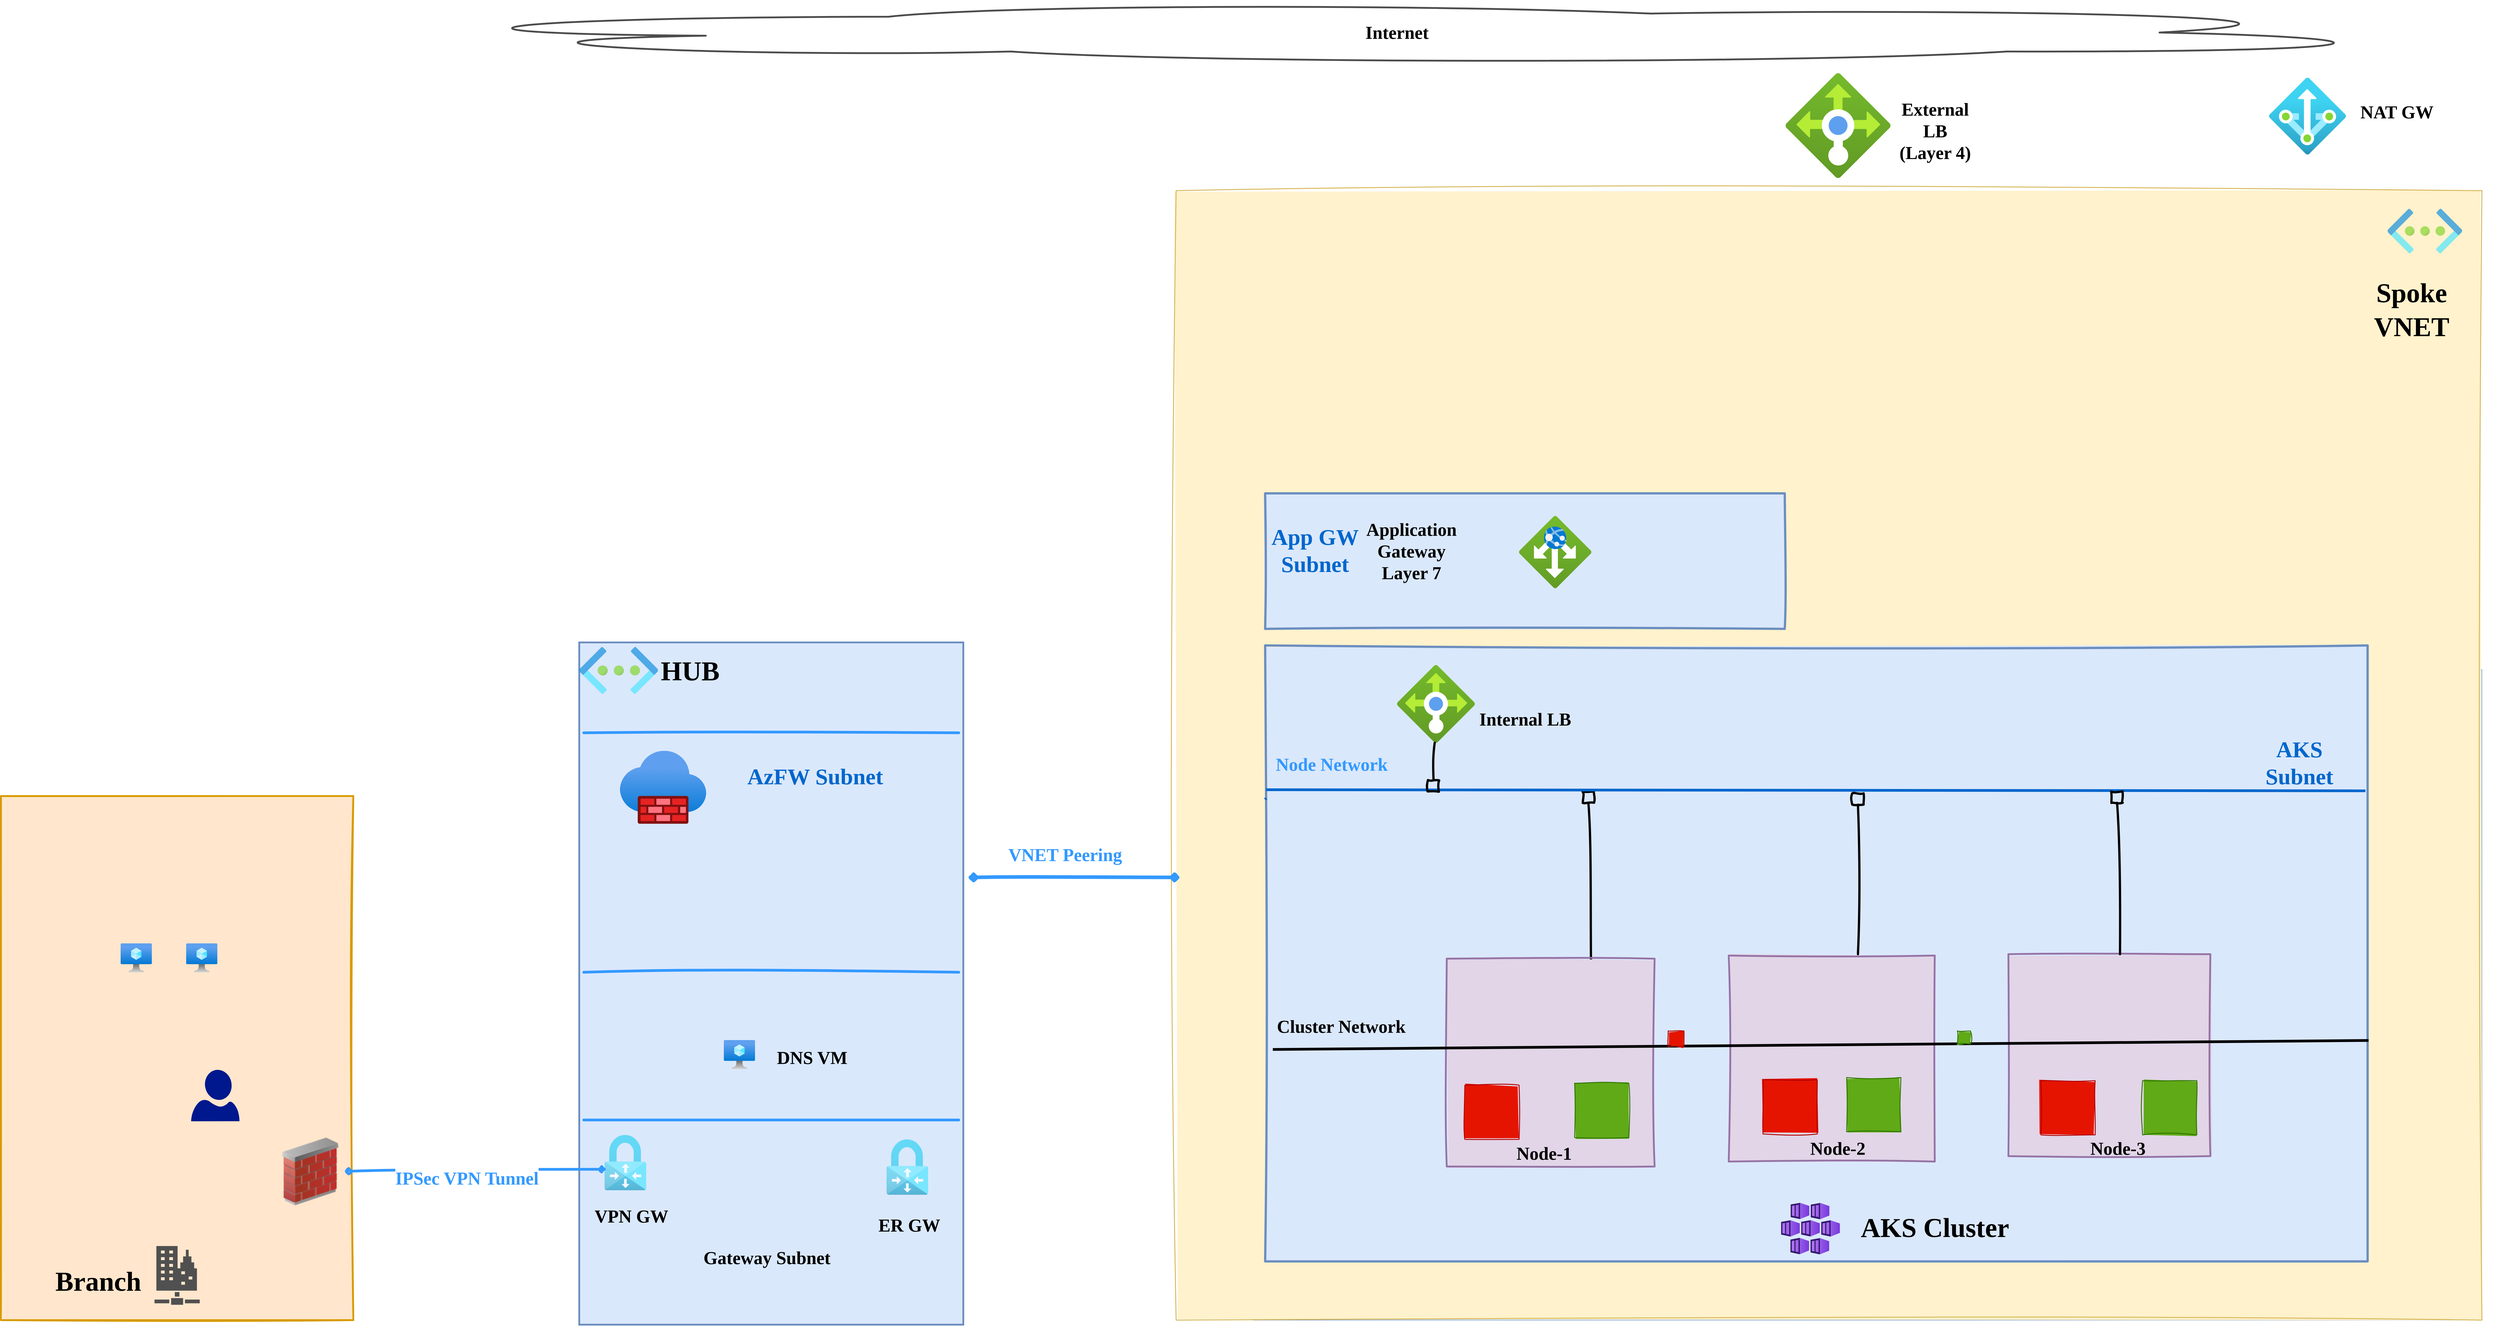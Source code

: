 <mxfile pages="5">
    <diagram name="AKS" id="uN7CGvEaiBTlguin2hiT">
        <mxGraphModel dx="8080" dy="7525" grid="1" gridSize="10" guides="1" tooltips="1" connect="1" arrows="1" fold="1" page="1" pageScale="1" pageWidth="850" pageHeight="1100" math="0" shadow="0">
            <root>
                <mxCell id="0"/>
                <mxCell id="1" parent="0"/>
                <mxCell id="2" style="edgeStyle=none;curved=1;sketch=0;hachureGap=4;jiggle=2;disableMultiStroke=1;curveFitting=1;orthogonalLoop=1;jettySize=auto;html=1;dashed=1;strokeColor=#FF8000;strokeWidth=6;fontFamily=Comic Sans MS;fontSize=40;fontColor=#3399FF;startArrow=none;startFill=0;endArrow=classic;endFill=1;startSize=11;endSize=19;" parent="1" edge="1">
                    <mxGeometry relative="1" as="geometry">
                        <mxPoint x="1047.925" y="-1920" as="sourcePoint"/>
                        <mxPoint x="980" y="-1470" as="targetPoint"/>
                    </mxGeometry>
                </mxCell>
                <mxCell id="TBIVwO9MvjW_WMQPq86C-65" value="base-architecture" parent="0"/>
                <mxCell id="TBIVwO9MvjW_WMQPq86C-161" value="" style="group;fillColor=#dae8fc;strokeColor=#6c8ebf;" parent="TBIVwO9MvjW_WMQPq86C-65" vertex="1" connectable="0">
                    <mxGeometry x="381" y="-1750" width="2720" height="1440" as="geometry"/>
                </mxCell>
                <mxCell id="TBIVwO9MvjW_WMQPq86C-159" value="&#10;&lt;b style=&quot;border-color: var(--border-color); color: rgb(0, 0, 0); font-family: &amp;quot;Comic Sans MS&amp;quot;; font-size: 40px; font-style: normal; font-variant-ligatures: normal; font-variant-caps: normal; letter-spacing: normal; orphans: 2; text-align: center; text-indent: 0px; text-transform: none; widows: 2; word-spacing: 0px; -webkit-text-stroke-width: 0px; background-color: rgb(251, 251, 251); text-decoration-thickness: initial; text-decoration-style: initial; text-decoration-color: initial;&quot;&gt;&lt;font style=&quot;border-color: var(--border-color);&quot; color=&quot;#0066cc&quot;&gt;Node Network&lt;br style=&quot;border-color: var(--border-color);&quot;&gt;AKS Subnet&lt;/font&gt;&lt;/b&gt;&#10;&#10;" style="whiteSpace=wrap;html=1;rounded=0;sketch=1;hachureGap=-8;jiggle=2;disableMultiStroke=1;disableMultiStrokeFill=1;fillStyle=solid;curveFitting=1;strokeColor=#d6b656;strokeWidth=2;fontFamily=Comic Sans MS;fontSize=20;fillColor=#fff2cc;" parent="TBIVwO9MvjW_WMQPq86C-161" vertex="1">
                    <mxGeometry x="-170" y="-1060" width="2890" height="2500" as="geometry"/>
                </mxCell>
                <UserObject label="&lt;font face=&quot;Comic Sans MS&quot; style=&quot;font-size: 60px;&quot;&gt;&lt;b style=&quot;font-size: 60px;&quot;&gt;Spoke&lt;br&gt;VNET&lt;br&gt;&lt;/b&gt;&lt;/font&gt;" tags="" id="TBIVwO9MvjW_WMQPq86C-10">
                    <mxCell style="text;html=1;align=center;verticalAlign=middle;resizable=0;points=[];autosize=1;strokeColor=none;fillColor=none;sketch=1;curveFitting=1;jiggle=2;fontSize=60;fontFamily=Architects Daughter;strokeWidth=2;" parent="TBIVwO9MvjW_WMQPq86C-161" vertex="1">
                        <mxGeometry x="2469.004" y="-880.001" width="190" height="170" as="geometry"/>
                    </mxCell>
                </UserObject>
                <mxCell id="TBIVwO9MvjW_WMQPq86C-254" value="" style="rounded=0;whiteSpace=wrap;html=1;sketch=1;hachureGap=-8;jiggle=2;disableMultiStroke=1;disableMultiStrokeFill=1;fillStyle=solid;curveFitting=1;strokeColor=#6c8ebf;strokeWidth=5;fontFamily=Comic Sans MS;fontSize=40;fillColor=#dae8fc;movable=1;resizable=1;rotatable=1;deletable=1;editable=1;connectable=1;" parent="TBIVwO9MvjW_WMQPq86C-65" vertex="1">
                    <mxGeometry x="408" y="-2140" width="1150" height="300" as="geometry"/>
                </mxCell>
                <mxCell id="TBIVwO9MvjW_WMQPq86C-44" value="" style="rounded=0;whiteSpace=wrap;html=1;sketch=1;hachureGap=-8;jiggle=2;disableMultiStroke=1;disableMultiStrokeFill=1;fillStyle=solid;curveFitting=1;strokeColor=#6c8ebf;strokeWidth=5;fontFamily=Comic Sans MS;fontSize=40;fillColor=#dae8fc;movable=1;resizable=1;rotatable=1;deletable=1;editable=1;connectable=1;" parent="TBIVwO9MvjW_WMQPq86C-65" vertex="1">
                    <mxGeometry x="408" y="-1803.33" width="2440" height="1363.33" as="geometry"/>
                </mxCell>
                <UserObject label="" tags="" id="TBIVwO9MvjW_WMQPq86C-19">
                    <mxCell style="edgeStyle=none;shape=connector;rounded=0;orthogonalLoop=1;jettySize=auto;html=1;labelBackgroundColor=default;strokeColor=#3399FF;strokeWidth=8;fontFamily=Comic Sans MS;fontSize=25;fontColor=default;startArrow=diamond;startFill=1;endArrow=diamond;endFill=1;sketch=1;curveFitting=1;jiggle=2;hachureGap=4;fontSource=https%3A%2F%2Ffonts.googleapis.com%2Fcss%3Ffamily%3DArchitects%2BDaughter;disableMultiStroke=1;" parent="TBIVwO9MvjW_WMQPq86C-65" edge="1">
                        <mxGeometry relative="1" as="geometry">
                            <mxPoint x="220" y="-1290" as="sourcePoint"/>
                            <mxPoint x="-250" y="-1290" as="targetPoint"/>
                        </mxGeometry>
                    </mxCell>
                </UserObject>
                <mxCell id="TBIVwO9MvjW_WMQPq86C-162" value="&lt;div style=&quot;text-align: center; font-size: 50px;&quot;&gt;&lt;span style=&quot;background-color: initial;&quot;&gt;&lt;b style=&quot;&quot;&gt;&lt;font style=&quot;font-size: 50px;&quot;&gt;AKS&lt;/font&gt;&lt;/b&gt;&lt;/span&gt;&lt;/div&gt;&lt;div style=&quot;text-align: center; font-size: 50px;&quot;&gt;&lt;span style=&quot;background-color: initial;&quot;&gt;&lt;b style=&quot;&quot;&gt;&lt;font style=&quot;font-size: 50px;&quot;&gt;Subnet&lt;/font&gt;&lt;/b&gt;&lt;/span&gt;&lt;/div&gt;" style="text;whiteSpace=wrap;html=1;fontSize=40;fontFamily=Comic Sans MS;fontColor=#0066CC;" parent="TBIVwO9MvjW_WMQPq86C-65" vertex="1">
                    <mxGeometry x="2620" y="-1610" width="310" height="120" as="geometry"/>
                </mxCell>
                <mxCell id="TBIVwO9MvjW_WMQPq86C-199" value="" style="group" parent="TBIVwO9MvjW_WMQPq86C-65" vertex="1" connectable="0">
                    <mxGeometry x="-2390" y="-1464" width="780" height="1160" as="geometry"/>
                </mxCell>
                <mxCell id="TBIVwO9MvjW_WMQPq86C-28" value="" style="rounded=0;whiteSpace=wrap;html=1;sketch=1;hachureGap=-8;jiggle=2;curveFitting=1;strokeColor=#d79b00;strokeWidth=4;fontFamily=Architects Daughter;fontSource=https%3A%2F%2Ffonts.googleapis.com%2Fcss%3Ffamily%3DArchitects%2BDaughter;fontSize=20;fillColor=#ffe6cc;fillStyle=solid;" parent="TBIVwO9MvjW_WMQPq86C-199" vertex="1">
                    <mxGeometry y="-6" width="780" height="1160" as="geometry"/>
                </mxCell>
                <UserObject label="&lt;b style=&quot;font-size: 60px;&quot;&gt;&lt;font face=&quot;Comic Sans MS&quot; style=&quot;font-size: 60px;&quot;&gt;Branch&lt;/font&gt;&lt;/b&gt;" tags="" id="TBIVwO9MvjW_WMQPq86C-34">
                    <mxCell style="text;html=1;align=center;verticalAlign=middle;resizable=0;points=[];autosize=1;strokeColor=none;fillColor=none;fontSize=60;fontFamily=Architects Daughter;fontColor=#000000;sketch=1;curveFitting=1;jiggle=2;" parent="TBIVwO9MvjW_WMQPq86C-199" vertex="1">
                        <mxGeometry x="105.002" y="1025.004" width="220" height="90" as="geometry"/>
                    </mxCell>
                </UserObject>
                <mxCell id="TBIVwO9MvjW_WMQPq86C-87" value="" style="image;html=1;image=img/lib/clip_art/networking/Firewall_02_128x128.png;rounded=0;sketch=1;hachureGap=-8;jiggle=2;disableMultiStroke=1;disableMultiStrokeFill=1;fillStyle=solid;curveFitting=1;strokeColor=default;strokeWidth=40;fontFamily=Comic Sans MS;fontSize=60;fontColor=default;fillColor=default;" parent="TBIVwO9MvjW_WMQPq86C-199" vertex="1">
                    <mxGeometry x="610" y="750" width="150" height="150" as="geometry"/>
                </mxCell>
                <mxCell id="TBIVwO9MvjW_WMQPq86C-90" value="" style="sketch=0;pointerEvents=1;shadow=0;dashed=0;html=1;strokeColor=none;fillColor=#505050;labelPosition=center;verticalLabelPosition=bottom;verticalAlign=top;outlineConnect=0;align=center;shape=mxgraph.office.servers.survivable_branch_appliance;rounded=0;hachureGap=-8;jiggle=2;disableMultiStroke=1;disableMultiStrokeFill=1;fillStyle=solid;curveFitting=1;strokeWidth=40;fontFamily=Comic Sans MS;fontSize=60;fontColor=default;" parent="TBIVwO9MvjW_WMQPq86C-199" vertex="1">
                    <mxGeometry x="340" y="990" width="100" height="130" as="geometry"/>
                </mxCell>
                <mxCell id="TBIVwO9MvjW_WMQPq86C-195" value="" style="sketch=0;aspect=fixed;pointerEvents=1;shadow=0;dashed=0;html=1;strokeColor=none;labelPosition=center;verticalLabelPosition=bottom;verticalAlign=top;align=center;fillColor=#00188D;shape=mxgraph.azure.user;rounded=0;hachureGap=-8;jiggle=2;disableMultiStroke=1;disableMultiStrokeFill=1;fillStyle=solid;curveFitting=1;strokeWidth=2;fontFamily=Comic Sans MS;fontSize=35;fontColor=#000000;" parent="TBIVwO9MvjW_WMQPq86C-199" vertex="1">
                    <mxGeometry x="421" y="600" width="107" height="113.83" as="geometry"/>
                </mxCell>
                <mxCell id="TBIVwO9MvjW_WMQPq86C-184" value="" style="aspect=fixed;html=1;points=[];align=center;image;fontSize=12;image=img/lib/azure2/compute/Virtual_Machine.svg;rounded=0;sketch=1;hachureGap=-8;jiggle=2;disableMultiStroke=1;disableMultiStrokeFill=1;fillStyle=solid;curveFitting=1;strokeColor=default;strokeWidth=2;fontFamily=Comic Sans MS;fontColor=#000000;fillColor=default;" parent="TBIVwO9MvjW_WMQPq86C-199" vertex="1">
                    <mxGeometry x="265" y="320" width="69" height="64" as="geometry"/>
                </mxCell>
                <mxCell id="TBIVwO9MvjW_WMQPq86C-185" value="" style="aspect=fixed;html=1;points=[];align=center;image;fontSize=12;image=img/lib/azure2/compute/Virtual_Machine.svg;rounded=0;sketch=1;hachureGap=-8;jiggle=2;disableMultiStroke=1;disableMultiStrokeFill=1;fillStyle=solid;curveFitting=1;strokeColor=default;strokeWidth=2;fontFamily=Comic Sans MS;fontColor=#000000;fillColor=default;" parent="TBIVwO9MvjW_WMQPq86C-199" vertex="1">
                    <mxGeometry x="410" y="320" width="69" height="64" as="geometry"/>
                </mxCell>
                <mxCell id="TBIVwO9MvjW_WMQPq86C-201" value="VNET Peering" style="text;html=1;align=center;verticalAlign=middle;resizable=0;points=[];autosize=1;strokeColor=none;fillColor=none;fontSize=40;fontFamily=Comic Sans MS;fontColor=#3399FF;fontStyle=1" parent="TBIVwO9MvjW_WMQPq86C-65" vertex="1">
                    <mxGeometry x="-180" y="-1370" width="290" height="60" as="geometry"/>
                </mxCell>
                <mxCell id="TBIVwO9MvjW_WMQPq86C-216" value="" style="aspect=fixed;html=1;points=[];align=center;image;fontSize=12;image=img/lib/azure2/networking/Load_Balancers.svg;rounded=0;sketch=1;hachureGap=-8;jiggle=2;disableMultiStroke=1;disableMultiStrokeFill=1;fillStyle=solid;curveFitting=1;strokeColor=default;strokeWidth=40;fontFamily=Comic Sans MS;fontColor=default;fillColor=default;" parent="TBIVwO9MvjW_WMQPq86C-65" vertex="1">
                    <mxGeometry x="1560" y="-3070" width="232" height="232" as="geometry"/>
                </mxCell>
                <mxCell id="TBIVwO9MvjW_WMQPq86C-217" value="&lt;div style=&quot;text-align: center; font-size: 40px;&quot;&gt;External&lt;/div&gt;&lt;div style=&quot;text-align: center; font-size: 40px;&quot;&gt;LB&lt;/div&gt;&lt;div style=&quot;text-align: center; font-size: 40px;&quot;&gt;(Layer 4)&lt;/div&gt;" style="text;whiteSpace=wrap;html=1;fontSize=40;fontFamily=Comic Sans MS;fontColor=#000000;fontStyle=1" parent="TBIVwO9MvjW_WMQPq86C-65" vertex="1">
                    <mxGeometry x="1810" y="-3020" width="310" height="120" as="geometry"/>
                </mxCell>
                <mxCell id="TBIVwO9MvjW_WMQPq86C-221" style="edgeStyle=none;curved=1;sketch=0;hachureGap=4;jiggle=2;disableMultiStroke=1;curveFitting=1;orthogonalLoop=1;jettySize=auto;html=1;exitX=1;exitY=0.5;exitDx=0;exitDy=0;dashed=1;strokeColor=#000000;strokeWidth=8;fontFamily=Comic Sans MS;fontSize=40;fontColor=#3399FF;startArrow=none;startFill=0;endArrow=classic;endFill=1;startSize=11;endSize=19;flowAnimation=1;" parent="TBIVwO9MvjW_WMQPq86C-65" source="TBIVwO9MvjW_WMQPq86C-190" target="TBIVwO9MvjW_WMQPq86C-216" edge="1">
                    <mxGeometry relative="1" as="geometry">
                        <mxPoint x="1679.653" y="-2664.391" as="targetPoint"/>
                        <Array as="points">
                            <mxPoint x="1360" y="-3380"/>
                            <mxPoint x="1580" y="-3260"/>
                        </Array>
                    </mxGeometry>
                </mxCell>
                <mxCell id="TBIVwO9MvjW_WMQPq86C-215" value="&lt;div style=&quot;text-align: center; font-size: 50px;&quot;&gt;&lt;b&gt;App GW&lt;/b&gt;&lt;/div&gt;&lt;div style=&quot;text-align: center; font-size: 50px;&quot;&gt;&lt;b&gt;Subnet&lt;/b&gt;&lt;/div&gt;" style="text;whiteSpace=wrap;html=1;fontSize=40;fontFamily=Comic Sans MS;fontColor=#0066CC;" parent="TBIVwO9MvjW_WMQPq86C-65" vertex="1">
                    <mxGeometry x="420" y="-2080" width="310" height="120" as="geometry"/>
                </mxCell>
                <mxCell id="TBIVwO9MvjW_WMQPq86C-253" value="" style="aspect=fixed;html=1;points=[];align=center;image;fontSize=12;image=img/lib/azure2/networking/Application_Gateways.svg;rounded=0;sketch=1;hachureGap=-8;jiggle=2;disableMultiStroke=1;disableMultiStrokeFill=1;fillStyle=solid;curveFitting=1;strokeColor=default;strokeWidth=2;fontFamily=Comic Sans MS;fontColor=#3399FF;fillColor=default;" parent="TBIVwO9MvjW_WMQPq86C-65" vertex="1">
                    <mxGeometry x="970" y="-2090" width="160" height="160" as="geometry"/>
                </mxCell>
                <UserObject label="" tags="" id="TBIVwO9MvjW_WMQPq86C-8">
                    <mxCell style="aspect=fixed;html=1;points=[];align=center;image;fontSize=12;image=img/lib/azure2/networking/Virtual_Networks.svg;rounded=0;glass=0;labelBackgroundColor=#66B2FF;fillStyle=hachure;fontFamily=Comic Sans MS;fontColor=#000000;opacity=70;sketch=1;curveFitting=1;jiggle=2;hachureGap=4;fontSource=https%3A%2F%2Ffonts.googleapis.com%2Fcss%3Ffamily%3DArchitects%2BDaughter;" parent="TBIVwO9MvjW_WMQPq86C-65" vertex="1">
                        <mxGeometry x="2891.998" y="-2769.997" width="165.312" height="98.694" as="geometry"/>
                    </mxCell>
                </UserObject>
                <mxCell id="TBIVwO9MvjW_WMQPq86C-27" value="" style="group;fillColor=#dae8fc;strokeColor=#6c8ebf;strokeWidth=4;container=0;" parent="TBIVwO9MvjW_WMQPq86C-65" vertex="1" connectable="0">
                    <mxGeometry x="-1110" y="-1810" width="850" height="1510" as="geometry"/>
                </mxCell>
                <UserObject label="&lt;b style=&quot;font-size: 60px;&quot;&gt;&lt;font face=&quot;Comic Sans MS&quot; style=&quot;font-size: 60px;&quot;&gt;HUB&lt;/font&gt;&lt;/b&gt;" tags="" id="TBIVwO9MvjW_WMQPq86C-4">
                    <mxCell style="text;html=1;align=center;verticalAlign=middle;resizable=0;points=[];autosize=1;strokeColor=none;fillColor=none;fontSize=60;fontFamily=Architects Daughter;fontColor=#000000;sketch=1;curveFitting=1;jiggle=2;" parent="TBIVwO9MvjW_WMQPq86C-65" vertex="1">
                        <mxGeometry x="-939.998" y="-1789.998" width="150" height="90" as="geometry"/>
                    </mxCell>
                </UserObject>
                <UserObject label="" tags="" id="TBIVwO9MvjW_WMQPq86C-12">
                    <mxCell style="aspect=fixed;html=1;points=[];align=center;image;fontSize=12;image=img/lib/azure2/networking/Virtual_Networks.svg;rounded=0;glass=0;labelBackgroundColor=#66B2FF;fillStyle=hachure;fontFamily=Comic Sans MS;fontColor=#000000;opacity=70;sketch=1;curveFitting=1;jiggle=2;hachureGap=4;fontSource=https%3A%2F%2Ffonts.googleapis.com%2Fcss%3Ffamily%3DArchitects%2BDaughter;" parent="TBIVwO9MvjW_WMQPq86C-65" vertex="1">
                        <mxGeometry x="-1110" y="-1800.004" width="174.34" height="104.08" as="geometry"/>
                    </mxCell>
                </UserObject>
                <UserObject label="" tags="" id="TBIVwO9MvjW_WMQPq86C-13">
                    <mxCell style="aspect=fixed;html=1;points=[];align=center;image;fontSize=12;image=img/lib/azure2/networking/Virtual_Network_Gateways.svg;rounded=0;glass=0;labelBackgroundColor=#66B2FF;fillStyle=hachure;fontFamily=Comic Sans MS;fontColor=#000000;opacity=70;sketch=1;curveFitting=1;jiggle=2;hachureGap=4;fontSource=https%3A%2F%2Ffonts.googleapis.com%2Fcss%3Ffamily%3DArchitects%2BDaughter;" parent="TBIVwO9MvjW_WMQPq86C-65" vertex="1">
                        <mxGeometry x="-1054" y="-719.835" width="92.31" height="122.49" as="geometry"/>
                    </mxCell>
                </UserObject>
                <UserObject label="&lt;font face=&quot;Comic Sans MS&quot; style=&quot;font-size: 40px;&quot;&gt;Gateway Subnet&lt;/font&gt;" tags="" id="TBIVwO9MvjW_WMQPq86C-17">
                    <mxCell style="text;html=1;align=center;verticalAlign=middle;resizable=0;points=[];autosize=1;strokeColor=none;fillColor=none;fontSize=40;fontFamily=Architects Daughter;fontColor=#000000;sketch=1;curveFitting=1;jiggle=2;fontStyle=1" parent="TBIVwO9MvjW_WMQPq86C-65" vertex="1">
                        <mxGeometry x="-865" y="-482.34" width="340" height="70" as="geometry"/>
                    </mxCell>
                </UserObject>
                <UserObject label="&lt;b style=&quot;font-size: 40px;&quot;&gt;VPN GW&lt;/b&gt;" tags="" id="TBIVwO9MvjW_WMQPq86C-29">
                    <mxCell style="text;html=1;align=center;verticalAlign=middle;resizable=0;points=[];autosize=1;strokeColor=none;fillColor=none;fontSize=40;fontFamily=Comic Sans MS;fontColor=#000000;sketch=1;curveFitting=1;jiggle=2;" parent="TBIVwO9MvjW_WMQPq86C-65" vertex="1">
                        <mxGeometry x="-1090.0" y="-569.998" width="190" height="60" as="geometry"/>
                    </mxCell>
                </UserObject>
                <UserObject label="" tags="" id="TBIVwO9MvjW_WMQPq86C-32">
                    <mxCell style="aspect=fixed;html=1;points=[];align=center;image;fontSize=12;image=img/lib/azure2/networking/Virtual_Network_Gateways.svg;rounded=0;glass=0;labelBackgroundColor=#66B2FF;fillStyle=hachure;fontFamily=Comic Sans MS;fontColor=#000000;opacity=70;sketch=1;curveFitting=1;jiggle=2;hachureGap=4;fontSource=https%3A%2F%2Ffonts.googleapis.com%2Fcss%3Ffamily%3DArchitects%2BDaughter;" parent="TBIVwO9MvjW_WMQPq86C-65" vertex="1">
                        <mxGeometry x="-430" y="-710.005" width="92.31" height="122.49" as="geometry"/>
                    </mxCell>
                </UserObject>
                <UserObject label="&lt;b style=&quot;font-size: 40px;&quot;&gt;ER GW&lt;/b&gt;" tags="" id="TBIVwO9MvjW_WMQPq86C-33">
                    <mxCell style="text;html=1;align=center;verticalAlign=middle;resizable=0;points=[];autosize=1;strokeColor=none;fillColor=none;fontSize=40;fontFamily=Comic Sans MS;fontColor=#000000;sketch=1;curveFitting=1;jiggle=2;" parent="TBIVwO9MvjW_WMQPq86C-65" vertex="1">
                        <mxGeometry x="-460.0" y="-549.998" width="160" height="60" as="geometry"/>
                    </mxCell>
                </UserObject>
                <UserObject label="" tags="" id="qUfyDGxGpHKbPqtfmTrg-6">
                    <mxCell style="edgeStyle=none;jumpStyle=none;jumpSize=2;orthogonalLoop=1;jettySize=auto;html=1;shadow=0;strokeColor=#3399FF;strokeWidth=6;fontFamily=Comic Sans MS;fontSize=25;fontColor=#000000;startArrow=none;startFill=0;endArrow=none;endFill=0;rounded=0;sketch=1;curveFitting=1;jiggle=2;hachureGap=4;fontSource=https%3A%2F%2Ffonts.googleapis.com%2Fcss%3Ffamily%3DArchitects%2BDaughter;disableMultiStroke=1;" parent="TBIVwO9MvjW_WMQPq86C-65" edge="1">
                        <mxGeometry relative="1" as="geometry">
                            <mxPoint x="-1100" y="-1080" as="sourcePoint"/>
                            <mxPoint x="-270" y="-1080" as="targetPoint"/>
                        </mxGeometry>
                    </mxCell>
                </UserObject>
                <UserObject label="&lt;font style=&quot;font-size: 40px;&quot;&gt;&lt;b&gt;Internet&lt;/b&gt;&lt;/font&gt;" tags="" id="qUfyDGxGpHKbPqtfmTrg-16">
                    <mxCell style="ellipse;shape=cloud;whiteSpace=wrap;html=1;rounded=0;glass=0;labelBackgroundColor=default;fillStyle=auto;strokeColor=#000000;strokeWidth=4;fontFamily=Comic Sans MS;fontSize=25;fontColor=#000000;fillColor=none;gradientColor=none;opacity=70;sketch=1;curveFitting=1;jiggle=2;hachureGap=4;fontSource=https%3A%2F%2Ffonts.googleapis.com%2Fcss%3Ffamily%3DArchitects%2BDaughter;disableMultiStrokeFill=1;disableMultiStroke=1;" parent="TBIVwO9MvjW_WMQPq86C-65" vertex="1">
                        <mxGeometry x="-1550" y="-3230" width="4500" height="140" as="geometry"/>
                    </mxCell>
                </UserObject>
                <mxCell id="TBIVwO9MvjW_WMQPq86C-196" value="" style="aspect=fixed;html=1;points=[];align=center;image;fontSize=12;image=img/lib/azure2/networking/Load_Balancers.svg;rounded=0;sketch=1;hachureGap=-8;jiggle=2;disableMultiStroke=1;disableMultiStrokeFill=1;fillStyle=solid;curveFitting=1;strokeColor=default;strokeWidth=40;fontFamily=Comic Sans MS;fontColor=default;fillColor=default;" parent="TBIVwO9MvjW_WMQPq86C-65" vertex="1">
                    <mxGeometry x="700" y="-1760" width="172" height="172" as="geometry"/>
                </mxCell>
                <UserObject label="" tags="" id="TBIVwO9MvjW_WMQPq86C-23">
                    <mxCell style="edgeStyle=none;jumpStyle=none;jumpSize=2;orthogonalLoop=1;jettySize=auto;html=1;shadow=0;strokeColor=#3399FF;strokeWidth=6;fontFamily=Comic Sans MS;fontSize=25;fontColor=#000000;startArrow=none;startFill=0;endArrow=none;endFill=0;rounded=0;sketch=1;curveFitting=1;jiggle=2;hachureGap=4;fontSource=https%3A%2F%2Ffonts.googleapis.com%2Fcss%3Ffamily%3DArchitects%2BDaughter;disableMultiStroke=1;" parent="TBIVwO9MvjW_WMQPq86C-65" edge="1">
                        <mxGeometry relative="1" as="geometry">
                            <mxPoint x="-1100" y="-753" as="sourcePoint"/>
                            <mxPoint x="-270" y="-753" as="targetPoint"/>
                        </mxGeometry>
                    </mxCell>
                </UserObject>
                <UserObject label="&lt;font size=&quot;1&quot; face=&quot;Comic Sans MS&quot;&gt;&lt;b style=&quot;font-size: 40px;&quot;&gt;DNS VM&lt;/b&gt;&lt;/font&gt;" tags="" id="2g-Eaq45xLmQXgfcdr5T-6">
                    <mxCell style="text;html=1;align=center;verticalAlign=middle;resizable=0;points=[];autosize=1;strokeColor=none;fillColor=none;fontSize=60;fontFamily=Architects Daughter;fontColor=#000000;sketch=1;curveFitting=1;jiggle=2;" parent="TBIVwO9MvjW_WMQPq86C-65" vertex="1">
                        <mxGeometry x="-689.998" y="-939.998" width="190" height="90" as="geometry"/>
                    </mxCell>
                </UserObject>
                <mxCell id="TBIVwO9MvjW_WMQPq86C-183" value="" style="aspect=fixed;html=1;points=[];align=center;image;fontSize=12;image=img/lib/azure2/compute/Virtual_Machine.svg;rounded=0;sketch=1;hachureGap=-8;jiggle=2;disableMultiStroke=1;disableMultiStrokeFill=1;fillStyle=solid;curveFitting=1;strokeColor=default;strokeWidth=2;fontFamily=Comic Sans MS;fontColor=#000000;fillColor=default;" parent="TBIVwO9MvjW_WMQPq86C-65" vertex="1">
                    <mxGeometry x="-790" y="-930" width="69" height="64" as="geometry"/>
                </mxCell>
                <mxCell id="TBIVwO9MvjW_WMQPq86C-180" value="&lt;div style=&quot;text-align: center; font-size: 40px;&quot;&gt;&lt;b style=&quot;font-size: 40px;&quot;&gt;Application&lt;/b&gt;&lt;/div&gt;&lt;div style=&quot;text-align: center; font-size: 40px;&quot;&gt;&lt;b style=&quot;font-size: 40px;&quot;&gt;Gateway&lt;/b&gt;&lt;/div&gt;&lt;div style=&quot;text-align: center; font-size: 40px;&quot;&gt;&lt;b style=&quot;font-size: 40px;&quot;&gt;Layer 7&lt;/b&gt;&lt;/div&gt;" style="text;whiteSpace=wrap;html=1;fontSize=40;fontFamily=Comic Sans MS;fontColor=#000000;" parent="TBIVwO9MvjW_WMQPq86C-65" vertex="1">
                    <mxGeometry x="630" y="-2090" width="310" height="120" as="geometry"/>
                </mxCell>
                <UserObject label="" tags="" id="TBIVwO9MvjW_WMQPq86C-35">
                    <mxCell style="edgeStyle=none;shape=connector;rounded=0;orthogonalLoop=1;jettySize=auto;html=1;labelBackgroundColor=default;strokeColor=#3399FF;strokeWidth=6;fontFamily=Comic Sans MS;fontSize=25;fontColor=default;startArrow=diamond;startFill=1;endArrow=diamond;endFill=1;sketch=1;curveFitting=1;jiggle=2;hachureGap=4;fontSource=https%3A%2F%2Ffonts.googleapis.com%2Fcss%3Ffamily%3DArchitects%2BDaughter;disableMultiStroke=1;" parent="TBIVwO9MvjW_WMQPq86C-65" target="TBIVwO9MvjW_WMQPq86C-87" edge="1">
                        <mxGeometry relative="1" as="geometry">
                            <mxPoint x="-1050" y="-644" as="sourcePoint"/>
                            <mxPoint x="-2180" y="-809.88" as="targetPoint"/>
                        </mxGeometry>
                    </mxCell>
                </UserObject>
                <mxCell id="TBIVwO9MvjW_WMQPq86C-91" value="&lt;font style=&quot;font-size: 40px;&quot;&gt;&lt;b&gt;IPSec VPN Tunnel&lt;/b&gt;&lt;/font&gt;" style="edgeLabel;html=1;align=center;verticalAlign=middle;resizable=0;points=[];fontSize=60;fontFamily=Comic Sans MS;fontColor=#3399FF;" parent="TBIVwO9MvjW_WMQPq86C-35" vertex="1" connectable="0">
                    <mxGeometry x="0.297" y="-15" relative="1" as="geometry">
                        <mxPoint x="67" y="25" as="offset"/>
                    </mxGeometry>
                </mxCell>
                <mxCell id="17" value="" style="aspect=fixed;html=1;points=[];align=center;image;fontSize=12;image=img/lib/azure2/networking/NAT.svg;shadow=0;glass=0;labelBackgroundColor=none;fontFamily=Comic Sans MS;fontColor=#000000;" parent="TBIVwO9MvjW_WMQPq86C-65" vertex="1">
                    <mxGeometry x="2630" y="-3060" width="170" height="170" as="geometry"/>
                </mxCell>
                <mxCell id="18" value="&lt;div style=&quot;text-align: center; font-size: 40px;&quot;&gt;NAT GW&lt;/div&gt;" style="text;whiteSpace=wrap;html=1;fontSize=40;fontFamily=Comic Sans MS;fontColor=#000000;fontStyle=1" parent="TBIVwO9MvjW_WMQPq86C-65" vertex="1">
                    <mxGeometry x="2830" y="-3014" width="310" height="120" as="geometry"/>
                </mxCell>
                <mxCell id="22" value="&lt;div style=&quot;text-align: center;&quot;&gt;&lt;font style=&quot;font-size: 40px;&quot;&gt;&lt;b&gt;Internal LB&lt;/b&gt;&lt;/font&gt;&lt;/div&gt;" style="text;whiteSpace=wrap;html=1;fontSize=35;fontFamily=Comic Sans MS;fontColor=#000000;" parent="TBIVwO9MvjW_WMQPq86C-65" vertex="1">
                    <mxGeometry x="880" y="-1670" width="310" height="120" as="geometry"/>
                </mxCell>
                <UserObject label="" tags="" id="23">
                    <mxCell style="edgeStyle=none;jumpStyle=none;jumpSize=2;orthogonalLoop=1;jettySize=auto;html=1;shadow=0;strokeColor=#3399FF;strokeWidth=6;fontFamily=Comic Sans MS;fontSize=25;fontColor=#000000;startArrow=none;startFill=0;endArrow=none;endFill=0;rounded=0;sketch=1;curveFitting=1;jiggle=2;hachureGap=4;fontSource=https%3A%2F%2Ffonts.googleapis.com%2Fcss%3Ffamily%3DArchitects%2BDaughter;disableMultiStroke=1;" parent="TBIVwO9MvjW_WMQPq86C-65" edge="1">
                        <mxGeometry relative="1" as="geometry">
                            <mxPoint x="-1100" y="-1610" as="sourcePoint"/>
                            <mxPoint x="-270" y="-1610" as="targetPoint"/>
                        </mxGeometry>
                    </mxCell>
                </UserObject>
                <mxCell id="TBIVwO9MvjW_WMQPq86C-233" value="" style="aspect=fixed;html=1;points=[];align=center;image;fontSize=12;image=img/lib/azure2/networking/Firewalls.svg;rounded=0;sketch=1;hachureGap=-8;jiggle=2;disableMultiStroke=1;disableMultiStrokeFill=1;fillStyle=solid;curveFitting=1;strokeColor=default;strokeWidth=2;fontFamily=Comic Sans MS;fontColor=#CC00CC;fillColor=default;" parent="TBIVwO9MvjW_WMQPq86C-65" vertex="1">
                    <mxGeometry x="-1020" y="-1570" width="191" height="161.41" as="geometry"/>
                </mxCell>
                <mxCell id="TBIVwO9MvjW_WMQPq86C-234" value="&lt;div style=&quot;text-align: center; font-size: 50px;&quot;&gt;&lt;b&gt;AzFW Subnet&lt;/b&gt;&lt;/div&gt;" style="text;whiteSpace=wrap;html=1;fontSize=40;fontFamily=Comic Sans MS;fontColor=#0066CC;" parent="TBIVwO9MvjW_WMQPq86C-65" vertex="1">
                    <mxGeometry x="-740" y="-1550" width="310" height="120" as="geometry"/>
                </mxCell>
                <mxCell id="TBIVwO9MvjW_WMQPq86C-69" value="AKS Nodes" style="" parent="0"/>
                <mxCell id="TBIVwO9MvjW_WMQPq86C-49" style="edgeStyle=none;rounded=0;sketch=1;hachureGap=4;jiggle=2;disableMultiStroke=1;curveFitting=1;orthogonalLoop=1;jettySize=auto;html=1;exitX=0.694;exitY=0.037;exitDx=0;exitDy=0;strokeWidth=5;fontFamily=Comic Sans MS;fontSize=40;fontColor=default;endArrow=box;endFill=0;endSize=19;startSize=11;exitPerimeter=0;" parent="TBIVwO9MvjW_WMQPq86C-69" source="TBIVwO9MvjW_WMQPq86C-40" edge="1">
                    <mxGeometry relative="1" as="geometry">
                        <mxPoint x="1123" y="-1480" as="targetPoint"/>
                    </mxGeometry>
                </mxCell>
                <mxCell id="TBIVwO9MvjW_WMQPq86C-40" value="" style="whiteSpace=wrap;html=1;aspect=fixed;rounded=0;sketch=1;hachureGap=-8;jiggle=2;disableMultiStroke=1;disableMultiStrokeFill=1;fillStyle=solid;curveFitting=1;strokeColor=#9673a6;strokeWidth=4;fontFamily=Comic Sans MS;fontSize=40;fillColor=#e1d5e7;" parent="TBIVwO9MvjW_WMQPq86C-69" vertex="1">
                    <mxGeometry x="810" y="-1110" width="460" height="460" as="geometry"/>
                </mxCell>
                <mxCell id="TBIVwO9MvjW_WMQPq86C-42" value="" style="whiteSpace=wrap;html=1;aspect=fixed;rounded=0;sketch=1;hachureGap=-8;jiggle=2;disableMultiStroke=1;disableMultiStrokeFill=1;fillStyle=solid;curveFitting=1;strokeColor=#9673a6;strokeWidth=4;fontFamily=Comic Sans MS;fontSize=40;fillColor=#e1d5e7;" parent="TBIVwO9MvjW_WMQPq86C-69" vertex="1">
                    <mxGeometry x="1434" y="-1117" width="456" height="456" as="geometry"/>
                </mxCell>
                <mxCell id="TBIVwO9MvjW_WMQPq86C-43" value="" style="whiteSpace=wrap;html=1;aspect=fixed;rounded=0;sketch=1;hachureGap=-8;jiggle=2;disableMultiStroke=1;disableMultiStrokeFill=1;fillStyle=solid;curveFitting=1;strokeColor=#9673a6;strokeWidth=4;fontFamily=Comic Sans MS;fontSize=40;fillColor=#e1d5e7;" parent="TBIVwO9MvjW_WMQPq86C-69" vertex="1">
                    <mxGeometry x="2053" y="-1120" width="447" height="447" as="geometry"/>
                </mxCell>
                <mxCell id="TBIVwO9MvjW_WMQPq86C-45" style="rounded=0;hachureGap=4;disableMultiStroke=1;orthogonalLoop=1;jettySize=auto;html=1;strokeWidth=6;fontFamily=Comic Sans MS;fontSize=40;fontColor=default;endArrow=none;endFill=0;strokeColor=#0066CC;startArrow=none;entryX=0.998;entryY=0.236;entryDx=0;entryDy=0;entryPerimeter=0;" parent="TBIVwO9MvjW_WMQPq86C-69" target="TBIVwO9MvjW_WMQPq86C-44" edge="1">
                    <mxGeometry relative="1" as="geometry">
                        <mxPoint x="410" y="-1484" as="sourcePoint"/>
                        <mxPoint x="2780" y="-1480" as="targetPoint"/>
                    </mxGeometry>
                </mxCell>
                <mxCell id="TBIVwO9MvjW_WMQPq86C-50" style="edgeStyle=none;rounded=0;sketch=1;hachureGap=4;jiggle=2;disableMultiStroke=1;curveFitting=1;orthogonalLoop=1;jettySize=auto;html=1;strokeWidth=5;fontFamily=Comic Sans MS;fontSize=40;fontColor=default;endArrow=box;endFill=0;endSize=19;startSize=11;" parent="TBIVwO9MvjW_WMQPq86C-69" edge="1">
                    <mxGeometry relative="1" as="geometry">
                        <mxPoint x="1720" y="-1120" as="sourcePoint"/>
                        <mxPoint x="1720" y="-1476" as="targetPoint"/>
                        <Array as="points"/>
                    </mxGeometry>
                </mxCell>
                <mxCell id="TBIVwO9MvjW_WMQPq86C-51" style="edgeStyle=none;rounded=0;sketch=1;hachureGap=4;jiggle=2;disableMultiStroke=1;curveFitting=1;orthogonalLoop=1;jettySize=auto;html=1;strokeWidth=5;fontFamily=Comic Sans MS;fontSize=40;fontColor=default;endArrow=box;endFill=0;endSize=19;startSize=11;" parent="TBIVwO9MvjW_WMQPq86C-69" edge="1">
                    <mxGeometry relative="1" as="geometry">
                        <mxPoint x="2300" y="-1120" as="sourcePoint"/>
                        <mxPoint x="2293" y="-1480" as="targetPoint"/>
                    </mxGeometry>
                </mxCell>
                <UserObject label="&lt;font face=&quot;Comic Sans MS&quot; style=&quot;font-size: 40px;&quot;&gt;&lt;b&gt;Cluster Network&lt;/b&gt;&lt;/font&gt;" tags="" id="TBIVwO9MvjW_WMQPq86C-58">
                    <mxCell style="text;html=1;align=center;verticalAlign=middle;resizable=0;points=[];autosize=1;strokeColor=none;fillColor=none;sketch=1;curveFitting=1;jiggle=2;fontSize=20;fontFamily=Architects Daughter;strokeWidth=40;" parent="TBIVwO9MvjW_WMQPq86C-69" vertex="1">
                        <mxGeometry x="406.004" y="-989.997" width="340" height="60" as="geometry"/>
                    </mxCell>
                </UserObject>
                <mxCell id="TBIVwO9MvjW_WMQPq86C-59" value="" style="whiteSpace=wrap;html=1;aspect=fixed;rounded=0;sketch=1;hachureGap=-8;jiggle=2;disableMultiStroke=1;disableMultiStrokeFill=1;fillStyle=solid;curveFitting=1;strokeColor=#B20000;strokeWidth=2;fontFamily=Comic Sans MS;fontSize=40;fontColor=#ffffff;fillColor=#e51400;" parent="TBIVwO9MvjW_WMQPq86C-69" vertex="1">
                    <mxGeometry x="850" y="-830" width="120" height="120" as="geometry"/>
                </mxCell>
                <UserObject label="&lt;font face=&quot;Comic Sans MS&quot; style=&quot;font-size: 40px;&quot;&gt;&lt;b&gt;Node-1&lt;/b&gt;&lt;/font&gt;" tags="" id="TBIVwO9MvjW_WMQPq86C-71">
                    <mxCell style="text;html=1;align=center;verticalAlign=middle;resizable=0;points=[];autosize=1;strokeColor=none;fillColor=none;sketch=1;curveFitting=1;jiggle=2;fontSize=20;fontFamily=Architects Daughter;strokeWidth=40;" parent="TBIVwO9MvjW_WMQPq86C-69" vertex="1">
                        <mxGeometry x="940.004" y="-708.997" width="170" height="60" as="geometry"/>
                    </mxCell>
                </UserObject>
                <UserObject label="&lt;font face=&quot;Comic Sans MS&quot; style=&quot;font-size: 40px;&quot;&gt;&lt;b&gt;Node-2&lt;/b&gt;&lt;/font&gt;" tags="" id="TBIVwO9MvjW_WMQPq86C-72">
                    <mxCell style="text;html=1;align=center;verticalAlign=middle;resizable=0;points=[];autosize=1;strokeColor=none;fillColor=none;sketch=1;curveFitting=1;jiggle=2;fontSize=20;fontFamily=Architects Daughter;strokeWidth=40;" parent="TBIVwO9MvjW_WMQPq86C-69" vertex="1">
                        <mxGeometry x="1590.004" y="-719.997" width="170" height="60" as="geometry"/>
                    </mxCell>
                </UserObject>
                <UserObject label="&lt;font face=&quot;Comic Sans MS&quot; style=&quot;font-size: 40px;&quot;&gt;&lt;b&gt;Node-3&lt;/b&gt;&lt;/font&gt;" tags="" id="TBIVwO9MvjW_WMQPq86C-73">
                    <mxCell style="text;html=1;align=center;verticalAlign=middle;resizable=0;points=[];autosize=1;strokeColor=none;fillColor=none;sketch=1;curveFitting=1;jiggle=2;fontSize=20;fontFamily=Architects Daughter;strokeWidth=40;" parent="TBIVwO9MvjW_WMQPq86C-69" vertex="1">
                        <mxGeometry x="2210.004" y="-719.997" width="170" height="60" as="geometry"/>
                    </mxCell>
                </UserObject>
                <mxCell id="TBIVwO9MvjW_WMQPq86C-101" value="" style="whiteSpace=wrap;html=1;aspect=fixed;rounded=0;sketch=1;hachureGap=-8;jiggle=2;disableMultiStroke=1;disableMultiStrokeFill=1;fillStyle=solid;curveFitting=1;strokeColor=#2D7600;strokeWidth=2;fontFamily=Comic Sans MS;fontSize=40;fontColor=#ffffff;fillColor=#60a917;" parent="TBIVwO9MvjW_WMQPq86C-69" vertex="1">
                    <mxGeometry x="1093" y="-834" width="120" height="120" as="geometry"/>
                </mxCell>
                <mxCell id="TBIVwO9MvjW_WMQPq86C-60" value="" style="whiteSpace=wrap;html=1;aspect=fixed;rounded=0;sketch=1;hachureGap=-8;jiggle=2;disableMultiStroke=1;disableMultiStrokeFill=1;fillStyle=solid;curveFitting=1;strokeColor=#2D7600;strokeWidth=2;fontFamily=Comic Sans MS;fontSize=40;fontColor=#ffffff;fillColor=#60a917;" parent="TBIVwO9MvjW_WMQPq86C-69" vertex="1">
                    <mxGeometry x="1695" y="-847" width="120" height="120" as="geometry"/>
                </mxCell>
                <mxCell id="TBIVwO9MvjW_WMQPq86C-104" value="" style="whiteSpace=wrap;html=1;aspect=fixed;rounded=0;sketch=1;hachureGap=-8;jiggle=2;disableMultiStroke=1;disableMultiStrokeFill=1;fillStyle=solid;curveFitting=1;strokeColor=#2D7600;strokeWidth=2;fontFamily=Comic Sans MS;fontSize=40;fontColor=#ffffff;fillColor=#60a917;" parent="TBIVwO9MvjW_WMQPq86C-69" vertex="1">
                    <mxGeometry x="2350" y="-840" width="120" height="120" as="geometry"/>
                </mxCell>
                <mxCell id="TBIVwO9MvjW_WMQPq86C-103" value="" style="whiteSpace=wrap;html=1;aspect=fixed;rounded=0;sketch=1;hachureGap=-8;jiggle=2;disableMultiStroke=1;disableMultiStrokeFill=1;fillStyle=solid;curveFitting=1;strokeColor=#B20000;strokeWidth=2;fontFamily=Comic Sans MS;fontSize=40;fontColor=#ffffff;fillColor=#e51400;" parent="TBIVwO9MvjW_WMQPq86C-69" vertex="1">
                    <mxGeometry x="2125" y="-840" width="120" height="120" as="geometry"/>
                </mxCell>
                <mxCell id="TBIVwO9MvjW_WMQPq86C-102" value="" style="whiteSpace=wrap;html=1;aspect=fixed;rounded=0;sketch=1;hachureGap=-8;jiggle=2;disableMultiStroke=1;disableMultiStrokeFill=1;fillStyle=solid;curveFitting=1;strokeColor=#B20000;strokeWidth=2;fontFamily=Comic Sans MS;fontSize=40;fontColor=#ffffff;fillColor=#e51400;" parent="TBIVwO9MvjW_WMQPq86C-69" vertex="1">
                    <mxGeometry x="1510" y="-842" width="120" height="120" as="geometry"/>
                </mxCell>
                <mxCell id="TBIVwO9MvjW_WMQPq86C-163" value="" style="rounded=0;hachureGap=4;disableMultiStroke=1;orthogonalLoop=1;jettySize=auto;html=1;exitX=0;exitY=0.25;exitDx=0;exitDy=0;strokeWidth=6;fontFamily=Comic Sans MS;fontSize=40;fontColor=default;endArrow=none;endFill=0;strokeColor=#0066CC;" parent="TBIVwO9MvjW_WMQPq86C-69" source="TBIVwO9MvjW_WMQPq86C-44" edge="1">
                    <mxGeometry relative="1" as="geometry">
                        <mxPoint x="408" y="-1465" as="sourcePoint"/>
                        <mxPoint x="410.004" y="-1465.132" as="targetPoint"/>
                    </mxGeometry>
                </mxCell>
                <UserObject label="&lt;font face=&quot;Comic Sans MS&quot; color=&quot;#3399ff&quot;&gt;&lt;span style=&quot;font-size: 40px;&quot;&gt;&lt;b&gt;Node Network&lt;/b&gt;&lt;/span&gt;&lt;/font&gt;" tags="" id="TBIVwO9MvjW_WMQPq86C-164">
                    <mxCell style="text;html=1;align=center;verticalAlign=middle;resizable=0;points=[];autosize=1;strokeColor=none;fillColor=none;sketch=1;curveFitting=1;jiggle=2;fontSize=20;fontFamily=Architects Daughter;strokeWidth=40;" parent="TBIVwO9MvjW_WMQPq86C-69" vertex="1">
                        <mxGeometry x="405.004" y="-1569.997" width="300" height="60" as="geometry"/>
                    </mxCell>
                </UserObject>
                <UserObject label="&lt;font face=&quot;Comic Sans MS&quot; style=&quot;font-size: 60px;&quot;&gt;&lt;b style=&quot;font-size: 60px;&quot;&gt;AKS Cluster&lt;/b&gt;&lt;/font&gt;" tags="" id="TBIVwO9MvjW_WMQPq86C-153">
                    <mxCell style="text;html=1;align=center;verticalAlign=middle;resizable=0;points=[];autosize=1;strokeColor=none;fillColor=none;sketch=1;curveFitting=1;jiggle=2;fontSize=60;fontFamily=Architects Daughter;strokeWidth=2;" parent="TBIVwO9MvjW_WMQPq86C-69" vertex="1">
                        <mxGeometry x="1700.004" y="-557.647" width="380" height="90" as="geometry"/>
                    </mxCell>
                </UserObject>
                <mxCell id="TBIVwO9MvjW_WMQPq86C-152" value="" style="aspect=fixed;html=1;points=[];align=center;image;fontSize=12;image=img/lib/azure2/containers/Kubernetes_Services.svg;rounded=0;sketch=1;hachureGap=-8;jiggle=2;disableMultiStroke=1;disableMultiStrokeFill=1;fillStyle=solid;curveFitting=1;strokeColor=default;strokeWidth=2;fontFamily=Comic Sans MS;fontColor=#0066CC;fillColor=default;" parent="TBIVwO9MvjW_WMQPq86C-69" vertex="1">
                    <mxGeometry x="1550" y="-570" width="130" height="114.71" as="geometry"/>
                </mxCell>
                <mxCell id="TBIVwO9MvjW_WMQPq86C-173" style="rounded=0;hachureGap=4;disableMultiStroke=1;orthogonalLoop=1;jettySize=auto;html=1;strokeWidth=6;fontFamily=Comic Sans MS;fontSize=40;fontColor=default;endArrow=none;endFill=0;strokeColor=#000000;startArrow=none;" parent="TBIVwO9MvjW_WMQPq86C-69" edge="1">
                    <mxGeometry relative="1" as="geometry">
                        <mxPoint x="425" y="-909.16" as="sourcePoint"/>
                        <mxPoint x="2850" y="-929" as="targetPoint"/>
                    </mxGeometry>
                </mxCell>
                <mxCell id="TBIVwO9MvjW_WMQPq86C-144" value="" style="whiteSpace=wrap;html=1;aspect=fixed;rounded=0;sketch=1;hachureGap=-8;jiggle=2;disableMultiStroke=1;disableMultiStrokeFill=1;fillStyle=solid;curveFitting=1;strokeColor=#2D7600;strokeWidth=2;fontFamily=Comic Sans MS;fontSize=40;fontColor=#ffffff;fillColor=#60a917;" parent="TBIVwO9MvjW_WMQPq86C-69" vertex="1">
                    <mxGeometry x="1940" y="-950" width="29" height="29" as="geometry"/>
                </mxCell>
                <mxCell id="TBIVwO9MvjW_WMQPq86C-140" value="" style="whiteSpace=wrap;html=1;aspect=fixed;rounded=0;sketch=1;hachureGap=-8;jiggle=2;disableMultiStroke=1;disableMultiStrokeFill=1;fillStyle=solid;curveFitting=1;strokeColor=#B20000;strokeWidth=2;fontFamily=Comic Sans MS;fontSize=40;fontColor=#ffffff;fillColor=#e51400;" parent="TBIVwO9MvjW_WMQPq86C-69" vertex="1">
                    <mxGeometry x="1300" y="-950" width="35" height="35" as="geometry"/>
                </mxCell>
                <mxCell id="TBIVwO9MvjW_WMQPq86C-225" style="edgeStyle=none;sketch=1;hachureGap=4;jiggle=2;disableMultiStroke=1;curveFitting=1;orthogonalLoop=1;jettySize=auto;html=1;strokeColor=default;strokeWidth=5;fontFamily=Comic Sans MS;fontSize=40;fontColor=default;startArrow=none;startFill=0;endArrow=box;endFill=0;startSize=11;endSize=19;rounded=0;" parent="TBIVwO9MvjW_WMQPq86C-69" source="TBIVwO9MvjW_WMQPq86C-196" edge="1">
                    <mxGeometry relative="1" as="geometry">
                        <mxPoint x="780" y="-1480" as="targetPoint"/>
                    </mxGeometry>
                </mxCell>
                <mxCell id="TBIVwO9MvjW_WMQPq86C-66" value="aks-kubenet" style="" parent="0" visible="0"/>
                <mxCell id="TBIVwO9MvjW_WMQPq86C-63" style="edgeStyle=none;rounded=0;sketch=1;hachureGap=4;jiggle=2;disableMultiStroke=1;curveFitting=1;orthogonalLoop=1;jettySize=auto;html=1;strokeWidth=6;fontFamily=Comic Sans MS;fontSize=40;fontColor=default;endArrow=box;endFill=0;endSize=19;startSize=11;strokeColor=#FF0000;" parent="TBIVwO9MvjW_WMQPq86C-66" edge="1">
                    <mxGeometry relative="1" as="geometry">
                        <mxPoint x="1526" y="-850" as="sourcePoint"/>
                        <mxPoint x="1526" y="-1040" as="targetPoint"/>
                    </mxGeometry>
                </mxCell>
                <mxCell id="TBIVwO9MvjW_WMQPq86C-46" style="edgeStyle=none;rounded=0;hachureGap=4;disableMultiStroke=1;orthogonalLoop=1;jettySize=auto;html=1;exitX=0.002;exitY=0.585;exitDx=0;exitDy=0;strokeWidth=5;fontFamily=Comic Sans MS;fontSize=40;fontColor=default;endArrow=none;endFill=0;strokeColor=#FF8000;exitPerimeter=0;" parent="TBIVwO9MvjW_WMQPq86C-66" edge="1">
                    <mxGeometry relative="1" as="geometry">
                        <mxPoint x="412.88" y="-1040.7" as="sourcePoint"/>
                        <mxPoint x="2850" y="-1041" as="targetPoint"/>
                    </mxGeometry>
                </mxCell>
                <mxCell id="TBIVwO9MvjW_WMQPq86C-93" style="edgeStyle=none;rounded=0;sketch=1;hachureGap=4;jiggle=2;disableMultiStroke=1;curveFitting=1;orthogonalLoop=1;jettySize=auto;html=1;strokeWidth=6;fontFamily=Comic Sans MS;fontSize=40;fontColor=default;endArrow=box;endFill=0;endSize=19;startSize=11;strokeColor=#FF0000;exitX=0.5;exitY=0;exitDx=0;exitDy=0;" parent="TBIVwO9MvjW_WMQPq86C-66" edge="1">
                    <mxGeometry relative="1" as="geometry">
                        <mxPoint x="910" y="-820" as="sourcePoint"/>
                        <mxPoint x="910" y="-1040" as="targetPoint"/>
                    </mxGeometry>
                </mxCell>
                <UserObject label="&lt;font color=&quot;#ff8000&quot; face=&quot;Comic Sans MS&quot; style=&quot;font-size: 40px;&quot;&gt;&lt;b style=&quot;&quot;&gt;Pod Network&lt;/b&gt;&lt;/font&gt;" tags="" id="TBIVwO9MvjW_WMQPq86C-94">
                    <mxCell style="text;html=1;align=center;verticalAlign=middle;resizable=0;points=[];autosize=1;strokeColor=none;fillColor=none;sketch=1;curveFitting=1;jiggle=2;fontSize=20;fontFamily=Architects Daughter;strokeWidth=40;glass=0;shadow=0;" parent="TBIVwO9MvjW_WMQPq86C-66" vertex="1">
                        <mxGeometry x="420.004" y="-1116.997" width="270" height="60" as="geometry"/>
                    </mxCell>
                </UserObject>
                <mxCell id="TBIVwO9MvjW_WMQPq86C-62" style="edgeStyle=none;rounded=0;sketch=1;hachureGap=4;jiggle=2;disableMultiStroke=1;curveFitting=1;orthogonalLoop=1;jettySize=auto;html=1;exitX=0.25;exitY=0;exitDx=0;exitDy=0;strokeWidth=6;fontFamily=Comic Sans MS;fontSize=40;fontColor=default;endArrow=box;endFill=0;endSize=19;startSize=11;strokeColor=#FF0000;" parent="TBIVwO9MvjW_WMQPq86C-66" source="TBIVwO9MvjW_WMQPq86C-103" edge="1">
                    <mxGeometry relative="1" as="geometry">
                        <mxPoint x="2100" y="-900" as="sourcePoint"/>
                        <mxPoint x="2150" y="-1040" as="targetPoint"/>
                    </mxGeometry>
                </mxCell>
                <mxCell id="0NBLapTMqSNDvY8zPAMU-5" style="edgeStyle=none;rounded=0;sketch=1;hachureGap=4;jiggle=2;disableMultiStroke=1;curveFitting=1;orthogonalLoop=1;jettySize=auto;html=1;strokeWidth=6;fontFamily=Comic Sans MS;fontSize=40;fontColor=default;endArrow=box;endFill=0;endSize=19;startSize=11;strokeColor=#009900;exitX=0.5;exitY=0;exitDx=0;exitDy=0;" parent="TBIVwO9MvjW_WMQPq86C-66" edge="1">
                    <mxGeometry relative="1" as="geometry">
                        <mxPoint x="1140" y="-820" as="sourcePoint"/>
                        <mxPoint x="1140" y="-1040" as="targetPoint"/>
                    </mxGeometry>
                </mxCell>
                <mxCell id="0NBLapTMqSNDvY8zPAMU-6" style="edgeStyle=none;rounded=0;sketch=1;hachureGap=4;jiggle=2;disableMultiStroke=1;curveFitting=1;orthogonalLoop=1;jettySize=auto;html=1;strokeWidth=6;fontFamily=Comic Sans MS;fontSize=40;fontColor=default;endArrow=box;endFill=0;endSize=19;startSize=11;strokeColor=#009900;exitX=0.5;exitY=0;exitDx=0;exitDy=0;" parent="TBIVwO9MvjW_WMQPq86C-66" edge="1">
                    <mxGeometry relative="1" as="geometry">
                        <mxPoint x="1750" y="-820" as="sourcePoint"/>
                        <mxPoint x="1750" y="-1040" as="targetPoint"/>
                    </mxGeometry>
                </mxCell>
                <mxCell id="0NBLapTMqSNDvY8zPAMU-7" style="edgeStyle=none;rounded=0;sketch=1;hachureGap=4;jiggle=2;disableMultiStroke=1;curveFitting=1;orthogonalLoop=1;jettySize=auto;html=1;strokeWidth=6;fontFamily=Comic Sans MS;fontSize=40;fontColor=default;endArrow=box;endFill=0;endSize=19;startSize=11;strokeColor=#009900;exitX=0.5;exitY=0;exitDx=0;exitDy=0;" parent="TBIVwO9MvjW_WMQPq86C-66" edge="1">
                    <mxGeometry relative="1" as="geometry">
                        <mxPoint x="2420" y="-820" as="sourcePoint"/>
                        <mxPoint x="2420" y="-1040" as="targetPoint"/>
                    </mxGeometry>
                </mxCell>
                <mxCell id="TBIVwO9MvjW_WMQPq86C-67" value="Azure-CNI" parent="0" visible="0"/>
                <mxCell id="TBIVwO9MvjW_WMQPq86C-81" style="edgeStyle=none;rounded=0;sketch=1;hachureGap=4;jiggle=2;disableMultiStroke=1;curveFitting=1;orthogonalLoop=1;jettySize=auto;html=1;exitX=0.5;exitY=0;exitDx=0;exitDy=0;strokeWidth=6;fontFamily=Comic Sans MS;fontSize=40;fontColor=default;endArrow=box;endFill=0;endSize=19;startSize=11;strokeColor=#FF0000;" parent="TBIVwO9MvjW_WMQPq86C-67" source="TBIVwO9MvjW_WMQPq86C-102" edge="1">
                    <mxGeometry relative="1" as="geometry">
                        <mxPoint x="1578" y="-900" as="sourcePoint"/>
                        <mxPoint x="1570" y="-1490" as="targetPoint"/>
                    </mxGeometry>
                </mxCell>
                <mxCell id="TBIVwO9MvjW_WMQPq86C-82" style="edgeStyle=none;rounded=0;sketch=1;hachureGap=4;jiggle=2;disableMultiStroke=1;curveFitting=1;orthogonalLoop=1;jettySize=auto;html=1;exitX=0.583;exitY=0;exitDx=0;exitDy=0;strokeWidth=6;fontFamily=Comic Sans MS;fontSize=40;fontColor=default;endArrow=box;endFill=0;endSize=19;startSize=11;strokeColor=#FF0000;exitPerimeter=0;" parent="TBIVwO9MvjW_WMQPq86C-67" source="TBIVwO9MvjW_WMQPq86C-103" edge="1">
                    <mxGeometry relative="1" as="geometry">
                        <mxPoint x="2173" y="-900" as="sourcePoint"/>
                        <mxPoint x="2185" y="-1490" as="targetPoint"/>
                    </mxGeometry>
                </mxCell>
                <mxCell id="TBIVwO9MvjW_WMQPq86C-80" style="edgeStyle=none;rounded=0;sketch=1;hachureGap=4;jiggle=2;disableMultiStroke=1;curveFitting=1;orthogonalLoop=1;jettySize=auto;html=1;strokeWidth=6;fontFamily=Comic Sans MS;fontSize=40;fontColor=default;endArrow=box;endFill=0;endSize=19;startSize=11;strokeColor=#FF0000;" parent="TBIVwO9MvjW_WMQPq86C-67" edge="1">
                    <mxGeometry relative="1" as="geometry">
                        <mxPoint x="948" y="-830" as="sourcePoint"/>
                        <mxPoint x="958" y="-1480" as="targetPoint"/>
                    </mxGeometry>
                </mxCell>
                <UserObject label="&lt;font color=&quot;#ff0000&quot; face=&quot;Comic Sans MS&quot; style=&quot;font-size: 40px;&quot;&gt;&lt;b style=&quot;&quot;&gt;Pod Network&lt;/b&gt;&lt;/font&gt;" tags="" id="TBIVwO9MvjW_WMQPq86C-95">
                    <mxCell style="text;html=1;align=center;verticalAlign=middle;resizable=0;points=[];autosize=1;strokeColor=none;fillColor=none;sketch=1;curveFitting=1;jiggle=2;fontSize=20;fontFamily=Architects Daughter;strokeWidth=40;" parent="TBIVwO9MvjW_WMQPq86C-67" vertex="1">
                        <mxGeometry x="418.004" y="-1470.997" width="270" height="60" as="geometry"/>
                    </mxCell>
                </UserObject>
                <mxCell id="TBIVwO9MvjW_WMQPq86C-68" value="CNI Overlay" parent="0" visible="0"/>
                <mxCell id="TBIVwO9MvjW_WMQPq86C-97" value="Inbound-Services" parent="0" visible="0"/>
                <mxCell id="TBIVwO9MvjW_WMQPq86C-148" style="edgeStyle=none;rounded=0;sketch=1;hachureGap=4;jiggle=2;disableMultiStroke=1;curveFitting=1;orthogonalLoop=1;jettySize=auto;html=1;entryX=0;entryY=0;entryDx=0;entryDy=0;dashed=1;strokeColor=#FF0000;strokeWidth=4;fontFamily=Comic Sans MS;fontSize=20;fontColor=#0066CC;startArrow=none;startFill=0;endArrow=classic;endFill=1;startSize=11;endSize=19;" parent="TBIVwO9MvjW_WMQPq86C-97" source="TBIVwO9MvjW_WMQPq86C-140" target="TBIVwO9MvjW_WMQPq86C-103" edge="1">
                    <mxGeometry relative="1" as="geometry"/>
                </mxCell>
                <mxCell id="TBIVwO9MvjW_WMQPq86C-149" style="edgeStyle=none;rounded=0;sketch=1;hachureGap=4;jiggle=2;disableMultiStroke=1;curveFitting=1;orthogonalLoop=1;jettySize=auto;html=1;exitX=0.5;exitY=1;exitDx=0;exitDy=0;entryX=0;entryY=0.25;entryDx=0;entryDy=0;dashed=1;strokeColor=#FF0000;strokeWidth=4;fontFamily=Comic Sans MS;fontSize=20;fontColor=#0066CC;startArrow=none;startFill=0;endArrow=classic;endFill=1;startSize=11;endSize=19;" parent="TBIVwO9MvjW_WMQPq86C-97" source="TBIVwO9MvjW_WMQPq86C-140" target="TBIVwO9MvjW_WMQPq86C-102" edge="1">
                    <mxGeometry relative="1" as="geometry"/>
                </mxCell>
                <mxCell id="TBIVwO9MvjW_WMQPq86C-141" style="edgeStyle=none;rounded=0;sketch=1;hachureGap=4;jiggle=2;disableMultiStroke=1;curveFitting=1;orthogonalLoop=1;jettySize=auto;html=1;dashed=1;strokeColor=#FF0000;strokeWidth=4;fontFamily=Comic Sans MS;fontSize=20;fontColor=#0066CC;startArrow=none;startFill=0;endArrow=classic;endFill=1;startSize=11;endSize=19;entryX=0.75;entryY=0;entryDx=0;entryDy=0;" parent="TBIVwO9MvjW_WMQPq86C-97" source="TBIVwO9MvjW_WMQPq86C-140" target="TBIVwO9MvjW_WMQPq86C-59" edge="1">
                    <mxGeometry relative="1" as="geometry"/>
                </mxCell>
                <mxCell id="TBIVwO9MvjW_WMQPq86C-145" style="edgeStyle=none;rounded=0;sketch=1;hachureGap=4;jiggle=2;disableMultiStroke=1;curveFitting=1;orthogonalLoop=1;jettySize=auto;html=1;dashed=1;strokeColor=#009900;strokeWidth=4;fontFamily=Comic Sans MS;fontSize=20;fontColor=#0066CC;startArrow=none;startFill=0;endArrow=classic;endFill=1;startSize=11;endSize=19;entryX=0.5;entryY=0;entryDx=0;entryDy=0;" parent="TBIVwO9MvjW_WMQPq86C-97" source="TBIVwO9MvjW_WMQPq86C-144" target="TBIVwO9MvjW_WMQPq86C-60" edge="1">
                    <mxGeometry relative="1" as="geometry"/>
                </mxCell>
                <mxCell id="TBIVwO9MvjW_WMQPq86C-150" style="edgeStyle=none;rounded=0;sketch=1;hachureGap=4;jiggle=2;disableMultiStroke=1;curveFitting=1;orthogonalLoop=1;jettySize=auto;html=1;exitX=1;exitY=0.75;exitDx=0;exitDy=0;entryX=0.25;entryY=0;entryDx=0;entryDy=0;dashed=1;strokeColor=#009900;strokeWidth=4;fontFamily=Comic Sans MS;fontSize=20;fontColor=#0066CC;startArrow=none;startFill=0;endArrow=classic;endFill=1;startSize=11;endSize=19;" parent="TBIVwO9MvjW_WMQPq86C-97" source="TBIVwO9MvjW_WMQPq86C-144" target="TBIVwO9MvjW_WMQPq86C-104" edge="1">
                    <mxGeometry relative="1" as="geometry"/>
                </mxCell>
                <mxCell id="TBIVwO9MvjW_WMQPq86C-151" style="edgeStyle=none;rounded=0;sketch=1;hachureGap=4;jiggle=2;disableMultiStroke=1;curveFitting=1;orthogonalLoop=1;jettySize=auto;html=1;exitX=0;exitY=0.5;exitDx=0;exitDy=0;entryX=0.5;entryY=0;entryDx=0;entryDy=0;dashed=1;strokeColor=#009900;strokeWidth=4;fontFamily=Comic Sans MS;fontSize=20;fontColor=#0066CC;startArrow=none;startFill=0;endArrow=classic;endFill=1;startSize=11;endSize=19;" parent="TBIVwO9MvjW_WMQPq86C-97" source="TBIVwO9MvjW_WMQPq86C-144" target="TBIVwO9MvjW_WMQPq86C-101" edge="1">
                    <mxGeometry relative="1" as="geometry"/>
                </mxCell>
                <mxCell id="TBIVwO9MvjW_WMQPq86C-207" style="edgeStyle=none;curved=1;sketch=0;hachureGap=4;jiggle=2;disableMultiStroke=1;curveFitting=1;orthogonalLoop=1;jettySize=auto;html=1;dashed=1;strokeColor=#FF8000;strokeWidth=6;fontFamily=Comic Sans MS;fontSize=40;fontColor=#3399FF;startArrow=none;startFill=0;endArrow=classic;endFill=1;startSize=11;endSize=19;labelBackgroundColor=none;" parent="TBIVwO9MvjW_WMQPq86C-97" edge="1">
                    <mxGeometry relative="1" as="geometry">
                        <mxPoint x="1130" y="-1900" as="sourcePoint"/>
                        <mxPoint x="1558.571" y="-1510" as="targetPoint"/>
                    </mxGeometry>
                </mxCell>
                <mxCell id="TBIVwO9MvjW_WMQPq86C-222" style="edgeStyle=none;sketch=0;hachureGap=4;jiggle=2;disableMultiStroke=1;curveFitting=1;orthogonalLoop=1;jettySize=auto;html=1;entryX=0.6;entryY=0.974;entryDx=0;entryDy=0;entryPerimeter=0;dashed=1;strokeColor=#009900;strokeWidth=6;fontFamily=Comic Sans MS;fontSize=40;fontColor=#3399FF;startArrow=none;startFill=0;endArrow=classic;endFill=1;startSize=11;endSize=19;" parent="TBIVwO9MvjW_WMQPq86C-97" source="TBIVwO9MvjW_WMQPq86C-216" edge="1">
                    <mxGeometry relative="1" as="geometry">
                        <mxPoint x="1130" y="-1500" as="targetPoint"/>
                    </mxGeometry>
                </mxCell>
                <mxCell id="TBIVwO9MvjW_WMQPq86C-223" style="edgeStyle=none;sketch=0;hachureGap=4;jiggle=2;disableMultiStroke=1;curveFitting=1;orthogonalLoop=1;jettySize=auto;html=1;dashed=1;strokeColor=#009900;strokeWidth=6;fontFamily=Comic Sans MS;fontSize=40;fontColor=#3399FF;startArrow=none;startFill=0;endArrow=classic;endFill=1;startSize=11;endSize=19;exitX=0.532;exitY=0.977;exitDx=0;exitDy=0;exitPerimeter=0;" parent="TBIVwO9MvjW_WMQPq86C-97" source="TBIVwO9MvjW_WMQPq86C-216" edge="1">
                    <mxGeometry relative="1" as="geometry">
                        <mxPoint x="1739.2" y="-2384.032" as="sourcePoint"/>
                        <mxPoint x="1750" y="-1480" as="targetPoint"/>
                    </mxGeometry>
                </mxCell>
                <mxCell id="TBIVwO9MvjW_WMQPq86C-224" style="edgeStyle=none;sketch=0;hachureGap=4;jiggle=2;disableMultiStroke=1;curveFitting=1;orthogonalLoop=1;jettySize=auto;html=1;dashed=1;strokeColor=#009900;strokeWidth=6;fontFamily=Comic Sans MS;fontSize=40;fontColor=#3399FF;startArrow=none;startFill=0;endArrow=classic;endFill=1;startSize=11;endSize=19;" parent="TBIVwO9MvjW_WMQPq86C-97" source="TBIVwO9MvjW_WMQPq86C-216" edge="1">
                    <mxGeometry relative="1" as="geometry">
                        <mxPoint x="1749.2" y="-2374.032" as="sourcePoint"/>
                        <mxPoint x="2310" y="-1500" as="targetPoint"/>
                    </mxGeometry>
                </mxCell>
                <mxCell id="QLG1ZE2IlMm3FKceiq98-1" value="&lt;font size=&quot;1&quot; face=&quot;Comic Sans MS&quot; style=&quot;&quot;&gt;&lt;b style=&quot;font-size: 40px;&quot;&gt;Node port&lt;/b&gt;&lt;/font&gt;" style="text;html=1;align=center;verticalAlign=middle;resizable=0;points=[];autosize=1;strokeColor=none;fillColor=none;fontSize=20;fontFamily=Architects Daughter;fontColor=#CC00CC;" parent="TBIVwO9MvjW_WMQPq86C-97" vertex="1">
                    <mxGeometry x="3150" y="-1520" width="220" height="60" as="geometry"/>
                </mxCell>
                <mxCell id="QLG1ZE2IlMm3FKceiq98-2" value="&lt;b style=&quot;border-color: var(--border-color); color: rgb(204, 0, 204); font-family: &amp;quot;Comic Sans MS&amp;quot;; font-style: normal; font-variant-ligatures: normal; font-variant-caps: normal; letter-spacing: normal; orphans: 2; text-align: center; text-indent: 0px; text-transform: none; widows: 2; word-spacing: 0px; -webkit-text-stroke-width: 0px; background-color: rgb(251, 251, 251); text-decoration-thickness: initial; text-decoration-style: initial; text-decoration-color: initial; font-size: 40px;&quot;&gt;Cluster IP&lt;/b&gt;" style="text;whiteSpace=wrap;html=1;fontSize=40;fontFamily=Comic Sans MS;fontColor=#CC00CC;" parent="TBIVwO9MvjW_WMQPq86C-97" vertex="1">
                    <mxGeometry x="3160" y="-970" width="230" height="70" as="geometry"/>
                </mxCell>
                <mxCell id="QLG1ZE2IlMm3FKceiq98-3" value="&lt;font size=&quot;1&quot; face=&quot;Comic Sans MS&quot; style=&quot;&quot;&gt;&lt;b style=&quot;font-size: 40px;&quot;&gt;Load Balancer&lt;/b&gt;&lt;/font&gt;" style="text;html=1;align=center;verticalAlign=middle;resizable=0;points=[];autosize=1;strokeColor=none;fillColor=none;fontSize=20;fontFamily=Architects Daughter;fontColor=#CC00CC;" parent="TBIVwO9MvjW_WMQPq86C-97" vertex="1">
                    <mxGeometry x="3140" y="-2980" width="290" height="60" as="geometry"/>
                </mxCell>
                <mxCell id="3" style="edgeStyle=none;curved=1;sketch=0;hachureGap=4;jiggle=2;disableMultiStroke=1;curveFitting=1;orthogonalLoop=1;jettySize=auto;html=1;dashed=1;strokeColor=#009900;strokeWidth=6;fontFamily=Comic Sans MS;fontSize=40;fontColor=#3399FF;startArrow=none;startFill=0;endArrow=classic;endFill=1;startSize=11;endSize=19;entryX=0.5;entryY=0;entryDx=0;entryDy=0;" parent="TBIVwO9MvjW_WMQPq86C-97" target="TBIVwO9MvjW_WMQPq86C-140" edge="1">
                    <mxGeometry relative="1" as="geometry">
                        <mxPoint x="800" y="-1580" as="sourcePoint"/>
                        <mxPoint x="980" y="-1470" as="targetPoint"/>
                    </mxGeometry>
                </mxCell>
                <mxCell id="TBIVwO9MvjW_WMQPq86C-208" style="edgeStyle=none;curved=1;sketch=0;hachureGap=4;jiggle=2;disableMultiStroke=1;curveFitting=1;orthogonalLoop=1;jettySize=auto;html=1;dashed=1;strokeColor=#FF8000;strokeWidth=6;fontFamily=Comic Sans MS;fontSize=40;fontColor=#3399FF;startArrow=none;startFill=0;endArrow=classic;endFill=1;startSize=11;endSize=19;" parent="TBIVwO9MvjW_WMQPq86C-97" edge="1">
                    <mxGeometry relative="1" as="geometry">
                        <mxPoint x="1200" y="-1960" as="sourcePoint"/>
                        <mxPoint x="2200" y="-1490" as="targetPoint"/>
                    </mxGeometry>
                </mxCell>
                <mxCell id="11" value="" style="edgeStyle=none;curved=1;sketch=0;hachureGap=4;jiggle=2;disableMultiStroke=1;curveFitting=1;orthogonalLoop=1;jettySize=auto;html=1;dashed=1;strokeColor=#FF8000;strokeWidth=6;fontFamily=Comic Sans MS;fontSize=40;fontColor=#3399FF;startArrow=none;startFill=0;endArrow=classic;endFill=1;startSize=11;endSize=19;entryX=0.222;entryY=0.186;entryDx=0;entryDy=0;entryPerimeter=0;labelBackgroundColor=none;" parent="TBIVwO9MvjW_WMQPq86C-97" target="TBIVwO9MvjW_WMQPq86C-44" edge="1">
                    <mxGeometry relative="1" as="geometry">
                        <mxPoint x="1030" y="-1890" as="sourcePoint"/>
                        <mxPoint x="1026.111" y="-1680" as="targetPoint"/>
                    </mxGeometry>
                </mxCell>
                <mxCell id="TBIVwO9MvjW_WMQPq86C-187" value="Inbound-Flows" parent="0" visible="0"/>
                <mxCell id="TBIVwO9MvjW_WMQPq86C-190" value="" style="aspect=fixed;perimeter=ellipsePerimeter;html=1;align=center;shadow=0;dashed=0;spacingTop=3;image;image=img/lib/active_directory/user.svg;rounded=0;sketch=1;hachureGap=-8;jiggle=2;disableMultiStroke=1;disableMultiStrokeFill=1;fillStyle=solid;curveFitting=1;strokeColor=default;strokeWidth=2;fontFamily=Comic Sans MS;fontSize=35;fontColor=#000000;fillColor=default;" parent="TBIVwO9MvjW_WMQPq86C-187" vertex="1">
                    <mxGeometry x="860" y="-3595" width="68.5" height="185.14" as="geometry"/>
                </mxCell>
                <mxCell id="TBIVwO9MvjW_WMQPq86C-194" style="edgeStyle=none;curved=1;sketch=0;hachureGap=4;jiggle=2;disableMultiStroke=1;curveFitting=1;orthogonalLoop=1;jettySize=auto;html=1;dashed=1;strokeColor=#000000;strokeWidth=8;fontFamily=Comic Sans MS;fontSize=40;fontColor=#3399FF;startArrow=none;startFill=0;endArrow=classic;endFill=1;startSize=11;endSize=19;flowAnimation=1;exitX=1;exitY=1;exitDx=0;exitDy=0;" parent="TBIVwO9MvjW_WMQPq86C-187" source="TBIVwO9MvjW_WMQPq86C-190" edge="1">
                    <mxGeometry relative="1" as="geometry">
                        <Array as="points">
                            <mxPoint x="1360" y="-2550"/>
                        </Array>
                        <mxPoint x="1260" y="-3060" as="sourcePoint"/>
                        <mxPoint x="1080" y="-2140" as="targetPoint"/>
                    </mxGeometry>
                </mxCell>
                <mxCell id="TBIVwO9MvjW_WMQPq86C-165" value="" style="aspect=fixed;html=1;points=[];align=center;image;fontSize=12;image=img/lib/azure2/networking/Application_Gateways.svg;rounded=0;sketch=1;hachureGap=-8;jiggle=2;disableMultiStroke=1;disableMultiStrokeFill=1;fillStyle=solid;curveFitting=1;strokeColor=default;strokeWidth=2;fontFamily=Comic Sans MS;fontColor=#3399FF;fillColor=default;" parent="TBIVwO9MvjW_WMQPq86C-187" vertex="1">
                    <mxGeometry x="970" y="-2090" width="160" height="160" as="geometry"/>
                </mxCell>
                <mxCell id="TBIVwO9MvjW_WMQPq86C-247" value="" style="aspect=fixed;html=1;points=[];align=center;image;fontSize=12;image=img/lib/azure2/networking/NAT.svg;rounded=0;sketch=1;hachureGap=-8;jiggle=2;disableMultiStroke=1;disableMultiStrokeFill=1;fillStyle=solid;curveFitting=1;strokeColor=default;strokeWidth=2;fontFamily=Comic Sans MS;fontColor=#CC00CC;fillColor=default;" parent="TBIVwO9MvjW_WMQPq86C-187" vertex="1">
                    <mxGeometry x="2610" y="-3080" width="208" height="208" as="geometry"/>
                </mxCell>
                <mxCell id="TBIVwO9MvjW_WMQPq86C-226" value="Outbound Flows" parent="0" visible="0"/>
                <mxCell id="TBIVwO9MvjW_WMQPq86C-228" value="&lt;font color=&quot;#cc00cc&quot;&gt;&lt;b&gt;LB SNAT&lt;/b&gt;&lt;/font&gt;" style="text;html=1;align=center;verticalAlign=middle;resizable=0;points=[];autosize=1;strokeColor=none;fillColor=none;fontSize=40;fontFamily=Comic Sans MS;fontColor=#3399FF;" parent="TBIVwO9MvjW_WMQPq86C-226" vertex="1">
                    <mxGeometry x="1810" y="-3060" width="210" height="60" as="geometry"/>
                </mxCell>
                <mxCell id="TBIVwO9MvjW_WMQPq86C-245" style="edgeStyle=none;curved=1;sketch=0;hachureGap=4;jiggle=2;disableMultiStroke=1;curveFitting=1;orthogonalLoop=1;jettySize=auto;html=1;dashed=1;strokeColor=#CC00CC;strokeWidth=6;fontFamily=Comic Sans MS;fontSize=40;fontColor=#CC00CC;startArrow=none;startFill=0;endArrow=classic;endFill=1;startSize=11;endSize=19;flowAnimation=1;" parent="TBIVwO9MvjW_WMQPq86C-226" edge="1">
                    <mxGeometry relative="1" as="geometry">
                        <mxPoint x="-1670" y="-2190" as="targetPoint"/>
                        <Array as="points">
                            <mxPoint x="2420" y="-1300"/>
                            <mxPoint x="1610" y="-1660"/>
                            <mxPoint x="-1100" y="-1250"/>
                        </Array>
                        <mxPoint x="2360" y="-840" as="sourcePoint"/>
                    </mxGeometry>
                </mxCell>
                <mxCell id="TBIVwO9MvjW_WMQPq86C-246" value="&lt;b&gt;UDR 0/0 via AzFW&lt;/b&gt;" style="edgeLabel;html=1;align=center;verticalAlign=middle;resizable=0;points=[];fontSize=40;fontFamily=Comic Sans MS;fontColor=#CC00CC;labelBackgroundColor=none;" parent="TBIVwO9MvjW_WMQPq86C-245" vertex="1" connectable="0">
                    <mxGeometry x="0.101" y="-51" relative="1" as="geometry">
                        <mxPoint x="-87" y="-6" as="offset"/>
                    </mxGeometry>
                </mxCell>
                <mxCell id="20" value="Option-2" style="edgeLabel;html=1;align=center;verticalAlign=middle;resizable=0;points=[];fontSize=40;fontFamily=Comic Sans MS;fontColor=#000000;labelBackgroundColor=#FF99FF;fontStyle=1" parent="TBIVwO9MvjW_WMQPq86C-245" vertex="1" connectable="0">
                    <mxGeometry x="0.683" y="-23" relative="1" as="geometry">
                        <mxPoint x="-8" y="-185" as="offset"/>
                    </mxGeometry>
                </mxCell>
                <mxCell id="TBIVwO9MvjW_WMQPq86C-250" style="edgeStyle=none;curved=1;sketch=0;hachureGap=4;jiggle=2;disableMultiStroke=1;curveFitting=1;orthogonalLoop=1;jettySize=auto;html=1;exitX=0.75;exitY=0;exitDx=0;exitDy=0;dashed=1;strokeColor=#CC00CC;strokeWidth=6;fontFamily=Comic Sans MS;fontSize=40;fontColor=#004C99;startArrow=none;startFill=0;endArrow=classic;endFill=1;startSize=11;endSize=19;flowAnimation=1;" parent="TBIVwO9MvjW_WMQPq86C-226" source="TBIVwO9MvjW_WMQPq86C-104" edge="1">
                    <mxGeometry relative="1" as="geometry">
                        <mxPoint x="2680" y="-3160" as="targetPoint"/>
                        <Array as="points">
                            <mxPoint x="2800" y="-1890"/>
                        </Array>
                    </mxGeometry>
                </mxCell>
                <mxCell id="21" value="Option-3" style="edgeLabel;html=1;align=center;verticalAlign=middle;resizable=0;points=[];fontSize=40;fontFamily=Comic Sans MS;fontColor=#000000;labelBackgroundColor=#FF99FF;fontStyle=1" parent="TBIVwO9MvjW_WMQPq86C-250" vertex="1" connectable="0">
                    <mxGeometry x="0.659" y="26" relative="1" as="geometry">
                        <mxPoint y="11" as="offset"/>
                    </mxGeometry>
                </mxCell>
                <mxCell id="TBIVwO9MvjW_WMQPq86C-248" value="&lt;font size=&quot;1&quot; face=&quot;Comic Sans MS&quot; style=&quot;&quot;&gt;&lt;b style=&quot;font-size: 40px;&quot;&gt;NAT GW IP/Prefix&lt;/b&gt;&lt;/font&gt;" style="text;html=1;align=center;verticalAlign=middle;resizable=0;points=[];autosize=1;strokeColor=none;fillColor=none;fontSize=20;fontFamily=Architects Daughter;fontColor=#CC00CC;" parent="TBIVwO9MvjW_WMQPq86C-226" vertex="1">
                    <mxGeometry x="2800" y="-3100" width="400" height="60" as="geometry"/>
                </mxCell>
                <mxCell id="TBIVwO9MvjW_WMQPq86C-251" value="&lt;font color=&quot;#cc00cc&quot;&gt;Firewall SNAT&lt;/font&gt;" style="edgeLabel;html=1;align=center;verticalAlign=middle;resizable=0;points=[];fontSize=40;fontFamily=Comic Sans MS;fontColor=#004C99;fontStyle=1" parent="TBIVwO9MvjW_WMQPq86C-226" vertex="1" connectable="0">
                    <mxGeometry x="0.846" y="-3" relative="1" as="geometry">
                        <mxPoint x="-1360" y="-1810" as="offset"/>
                    </mxGeometry>
                </mxCell>
                <mxCell id="0NBLapTMqSNDvY8zPAMU-8" style="edgeStyle=none;sketch=0;hachureGap=4;jiggle=2;curveFitting=1;orthogonalLoop=1;jettySize=auto;html=1;strokeColor=#CC00CC;strokeWidth=6;fontFamily=Comic Sans MS;fontSource=https%3A%2F%2Ffonts.googleapis.com%2Fcss%3Ffamily%3DArchitects%2BDaughter;fontSize=40;endArrow=classic;endFill=1;endSize=19;fontColor=#CC00CC;disableMultiStroke=1;dashed=1;startArrow=none;startFill=0;startSize=11;curved=1;flowAnimation=1;" parent="TBIVwO9MvjW_WMQPq86C-226" edge="1">
                    <mxGeometry relative="1" as="geometry">
                        <mxPoint x="1790" y="-3150" as="targetPoint"/>
                        <Array as="points">
                            <mxPoint x="2420" y="-1130"/>
                            <mxPoint x="2280" y="-1430"/>
                            <mxPoint x="2030" y="-1990"/>
                            <mxPoint x="1790" y="-2730"/>
                        </Array>
                        <mxPoint x="2410" y="-830" as="sourcePoint"/>
                    </mxGeometry>
                </mxCell>
                <mxCell id="19" value="Option-1" style="edgeLabel;html=1;align=center;verticalAlign=middle;resizable=0;points=[];fontSize=40;fontFamily=Comic Sans MS;fontColor=#000000;fontStyle=1;labelBackgroundColor=#FF99FF;" parent="0NBLapTMqSNDvY8zPAMU-8" vertex="1" connectable="0">
                    <mxGeometry x="0.658" y="-25" relative="1" as="geometry">
                        <mxPoint as="offset"/>
                    </mxGeometry>
                </mxCell>
                <mxCell id="qUfyDGxGpHKbPqtfmTrg-5" value="inbound-private-cluster" parent="0" visible="0"/>
                <mxCell id="8" value="" style="whiteSpace=wrap;html=1;shadow=0;glass=0;fontFamily=Comic Sans MS;fontSize=40;fillColor=#dae8fc;strokeColor=#6c8ebf;" parent="qUfyDGxGpHKbPqtfmTrg-5" vertex="1">
                    <mxGeometry x="-1120" y="-2190" width="860" height="300" as="geometry"/>
                </mxCell>
                <mxCell id="TBIVwO9MvjW_WMQPq86C-203" style="edgeStyle=none;curved=1;sketch=0;hachureGap=4;jiggle=2;disableMultiStroke=1;curveFitting=1;orthogonalLoop=1;jettySize=auto;html=1;dashed=1;strokeColor=#6600CC;strokeWidth=8;fontFamily=Comic Sans MS;fontSize=40;fontColor=#3399FF;startArrow=none;startFill=0;endArrow=classic;endFill=1;startSize=11;endSize=19;flowAnimation=1;" parent="qUfyDGxGpHKbPqtfmTrg-5" target="TBIVwO9MvjW_WMQPq86C-196" edge="1">
                    <mxGeometry relative="1" as="geometry">
                        <mxPoint x="-1900" y="-760" as="sourcePoint"/>
                        <mxPoint x="740" y="-1660" as="targetPoint"/>
                        <Array as="points">
                            <mxPoint x="-740" y="-490"/>
                            <mxPoint x="-280" y="-1290"/>
                            <mxPoint x="440" y="-1090"/>
                            <mxPoint x="550" y="-1770"/>
                        </Array>
                    </mxGeometry>
                </mxCell>
                <mxCell id="qUfyDGxGpHKbPqtfmTrg-14" style="rounded=0;sketch=1;hachureGap=4;jiggle=2;curveFitting=1;orthogonalLoop=1;jettySize=auto;html=1;strokeColor=#6600CC;fontFamily=Architects Daughter;fontSource=https%3A%2F%2Ffonts.googleapis.com%2Fcss%3Ffamily%3DArchitects%2BDaughter;fontSize=40;strokeWidth=6;exitX=0.058;exitY=0.523;exitDx=0;exitDy=0;exitPerimeter=0;endArrow=box;endFill=0;endSize=17;entryX=1.006;entryY=0.574;entryDx=0;entryDy=0;entryPerimeter=0;" parent="qUfyDGxGpHKbPqtfmTrg-5" source="TBIVwO9MvjW_WMQPq86C-196" target="8" edge="1">
                    <mxGeometry relative="1" as="geometry">
                        <mxPoint x="-260" y="-1670" as="targetPoint"/>
                    </mxGeometry>
                </mxCell>
                <mxCell id="qUfyDGxGpHKbPqtfmTrg-11" value="" style="aspect=fixed;html=1;points=[];align=center;image;fontSize=12;image=img/lib/azure2/networking/Private_Endpoint.svg;sketch=1;hachureGap=4;jiggle=2;curveFitting=1;fontFamily=Architects Daughter;fontSource=https%3A%2F%2Ffonts.googleapis.com%2Fcss%3Ffamily%3DArchitects%2BDaughter;" parent="qUfyDGxGpHKbPqtfmTrg-5" vertex="1">
                    <mxGeometry x="-390" y="-2090.42" width="110" height="100.83" as="geometry"/>
                </mxCell>
                <mxCell id="qUfyDGxGpHKbPqtfmTrg-15" value="" style="aspect=fixed;html=1;points=[];align=center;image;fontSize=12;image=img/lib/azure2/networking/Front_Doors.svg;sketch=1;hachureGap=4;jiggle=2;curveFitting=1;fontFamily=Architects Daughter;fontSource=https%3A%2F%2Ffonts.googleapis.com%2Fcss%3Ffamily%3DArchitects%2BDaughter;" parent="qUfyDGxGpHKbPqtfmTrg-5" vertex="1">
                    <mxGeometry x="-810" y="-2900" width="160" height="141.18" as="geometry"/>
                </mxCell>
                <mxCell id="qUfyDGxGpHKbPqtfmTrg-17" value="" style="aspect=fixed;perimeter=ellipsePerimeter;html=1;align=center;shadow=0;dashed=0;spacingTop=3;image;image=img/lib/active_directory/user.svg;rounded=0;sketch=1;hachureGap=-8;jiggle=2;disableMultiStroke=1;disableMultiStrokeFill=1;fillStyle=solid;curveFitting=1;strokeColor=default;strokeWidth=2;fontFamily=Comic Sans MS;fontSize=35;fontColor=#000000;fillColor=default;" parent="qUfyDGxGpHKbPqtfmTrg-5" vertex="1">
                    <mxGeometry x="-1390" y="-3390" width="68.5" height="185.14" as="geometry"/>
                </mxCell>
                <mxCell id="qUfyDGxGpHKbPqtfmTrg-19" style="edgeStyle=none;curved=1;sketch=0;hachureGap=4;jiggle=2;disableMultiStroke=1;curveFitting=1;orthogonalLoop=1;jettySize=auto;html=1;dashed=1;strokeColor=#000000;strokeWidth=8;fontFamily=Comic Sans MS;fontSize=40;fontColor=#3399FF;startArrow=none;startFill=0;endArrow=classic;endFill=1;startSize=11;endSize=19;flowAnimation=1;exitX=1;exitY=0.5;exitDx=0;exitDy=0;entryX=0.233;entryY=0.116;entryDx=0;entryDy=0;entryPerimeter=0;labelBackgroundColor=default;" parent="qUfyDGxGpHKbPqtfmTrg-5" source="qUfyDGxGpHKbPqtfmTrg-17" target="TBIVwO9MvjW_WMQPq86C-196" edge="1">
                    <mxGeometry relative="1" as="geometry">
                        <Array as="points">
                            <mxPoint x="-860" y="-3090"/>
                            <mxPoint x="-750" y="-2860"/>
                            <mxPoint x="-410" y="-2210"/>
                            <mxPoint x="-290" y="-1880"/>
                            <mxPoint x="320" y="-1910"/>
                        </Array>
                        <mxPoint x="-727.291" y="-2800.004" as="sourcePoint"/>
                        <mxPoint x="730" y="-1660" as="targetPoint"/>
                    </mxGeometry>
                </mxCell>
                <mxCell id="6" style="edgeStyle=none;html=1;fontSize=40;fontColor=#FF0000;strokeColor=#FF0000;strokeWidth=6;dashed=1;exitX=0.941;exitY=0.907;exitDx=0;exitDy=0;exitPerimeter=0;" parent="qUfyDGxGpHKbPqtfmTrg-5" source="qUfyDGxGpHKbPqtfmTrg-15" edge="1">
                    <mxGeometry relative="1" as="geometry">
                        <mxPoint x="720" y="-1810" as="targetPoint"/>
                        <mxPoint x="-370" y="-2710" as="sourcePoint"/>
                    </mxGeometry>
                </mxCell>
                <mxCell id="7" value="&lt;font style=&quot;&quot; face=&quot;Comic Sans MS&quot;&gt;&lt;b&gt;Origin not Routable &lt;br&gt;from Public Internet&lt;/b&gt;&lt;/font&gt;" style="edgeLabel;html=1;align=center;verticalAlign=middle;resizable=0;points=[];fontSize=40;fontColor=#FF0000;" parent="6" vertex="1" connectable="0">
                    <mxGeometry x="-0.097" y="1" relative="1" as="geometry">
                        <mxPoint x="2" y="1" as="offset"/>
                    </mxGeometry>
                </mxCell>
                <mxCell id="0NBLapTMqSNDvY8zPAMU-9" value="&lt;div style=&quot;text-align: center; font-size: 40px;&quot;&gt;&lt;span style=&quot;font-size: 40px;&quot;&gt;Azure Front Door with Private EP&lt;/span&gt;&lt;/div&gt;" style="text;whiteSpace=wrap;html=1;fontSize=40;fontFamily=Comic Sans MS;fontColor=#000000;fontStyle=1" parent="qUfyDGxGpHKbPqtfmTrg-5" vertex="1">
                    <mxGeometry x="-607" y="-2894" width="310" height="120" as="geometry"/>
                </mxCell>
                <UserObject label="&lt;font size=&quot;1&quot; face=&quot;Comic Sans MS&quot;&gt;&lt;b style=&quot;font-size: 40px;&quot;&gt;Private EP VNET&lt;/b&gt;&lt;/font&gt;" tags="" id="qUfyDGxGpHKbPqtfmTrg-8">
                    <mxCell style="text;html=1;align=center;verticalAlign=middle;resizable=0;points=[];autosize=1;strokeColor=none;fillColor=none;fontSize=60;fontFamily=Architects Daughter;fontColor=#000000;sketch=1;curveFitting=1;jiggle=2;" parent="qUfyDGxGpHKbPqtfmTrg-5" vertex="1">
                        <mxGeometry x="-864.998" y="-2159.998" width="350" height="90" as="geometry"/>
                    </mxCell>
                </UserObject>
                <UserObject label="" tags="" id="9">
                    <mxCell style="aspect=fixed;html=1;points=[];align=center;image;fontSize=12;image=img/lib/azure2/networking/Virtual_Networks.svg;rounded=0;glass=0;labelBackgroundColor=#66B2FF;fillStyle=hachure;fontFamily=Comic Sans MS;fontColor=#000000;opacity=70;sketch=1;curveFitting=1;jiggle=2;hachureGap=4;fontSource=https%3A%2F%2Ffonts.googleapis.com%2Fcss%3Ffamily%3DArchitects%2BDaughter;" parent="qUfyDGxGpHKbPqtfmTrg-5" vertex="1">
                        <mxGeometry x="-1110" y="-2174.07" width="191.09" height="114.07" as="geometry"/>
                    </mxCell>
                </UserObject>
                <mxCell id="12" value="" style="aspect=fixed;html=1;points=[];align=center;image;fontSize=12;image=img/lib/azure2/networking/Private_Link.svg;shadow=0;glass=0;fontFamily=Comic Sans MS;fontColor=#FF0000;" parent="qUfyDGxGpHKbPqtfmTrg-5" vertex="1">
                    <mxGeometry x="880" y="-1800" width="120.55" height="110.5" as="geometry"/>
                </mxCell>
                <mxCell id="13" value="&lt;b style=&quot;border-color: var(--border-color); font-family: &amp;quot;Comic Sans MS&amp;quot;; font-size: 40px; font-style: normal; font-variant-ligatures: normal; font-variant-caps: normal; letter-spacing: normal; orphans: 2; text-align: center; text-indent: 0px; text-transform: none; widows: 2; word-spacing: 0px; -webkit-text-stroke-width: 0px; text-decoration-thickness: initial; text-decoration-style: initial; text-decoration-color: initial;&quot;&gt;Private Link Service&lt;/b&gt;" style="text;whiteSpace=wrap;html=1;fontSize=40;fontFamily=Comic Sans MS;fontColor=#000000;labelBackgroundColor=none;" parent="qUfyDGxGpHKbPqtfmTrg-5" vertex="1">
                    <mxGeometry x="790" y="-1810" width="400" height="90" as="geometry"/>
                </mxCell>
                <mxCell id="15" value="" style="aspect=fixed;html=1;points=[];align=center;image;fontSize=12;image=img/lib/azure2/networking/Web_Application_Firewall_Policies_WAF.svg;shadow=0;glass=0;labelBackgroundColor=none;fontFamily=Comic Sans MS;fontColor=#000000;" parent="qUfyDGxGpHKbPqtfmTrg-5" vertex="1">
                    <mxGeometry x="-900" y="-2878" width="88" height="88" as="geometry"/>
                </mxCell>
                <UserObject label="" tags="" id="AdnmBGdy-Vgqc-F4LmRH-23">
                    <mxCell style="edgeStyle=none;jumpStyle=none;jumpSize=2;orthogonalLoop=1;jettySize=auto;html=1;shadow=0;strokeColor=#3399FF;strokeWidth=6;fontFamily=Comic Sans MS;fontSize=25;fontColor=#000000;startArrow=none;startFill=0;endArrow=none;endFill=0;rounded=0;sketch=1;curveFitting=1;jiggle=2;hachureGap=4;fontSource=https%3A%2F%2Ffonts.googleapis.com%2Fcss%3Ffamily%3DArchitects%2BDaughter;disableMultiStroke=1;" parent="qUfyDGxGpHKbPqtfmTrg-5" edge="1">
                        <mxGeometry relative="1" as="geometry">
                            <mxPoint x="-1100" y="-1270" as="sourcePoint"/>
                            <mxPoint x="-270" y="-1270" as="targetPoint"/>
                        </mxGeometry>
                    </mxCell>
                </UserObject>
                <mxCell id="v1ctmR7uPndslogYfaRl-5" value="TODO: IPs" parent="0" visible="0"/>
                <mxCell id="5" value="TODO:AzFw-Assymetric-routing" parent="0" visible="0"/>
                <mxCell id="5YonExv3ogWVhBb2eKY8-5" value="TODO: BYO-CNI-Cilium" parent="0" visible="0"/>
                <mxCell id="v1ctmR7uPndslogYfaRl-7" value="TODO: AKS-DNS" parent="0" visible="0"/>
            </root>
        </mxGraphModel>
    </diagram>
    <diagram id="WMnTZXzj1TWInpKGhyLe" name="Linux-Networking">
        <mxGraphModel dx="2965" dy="1163" grid="1" gridSize="10" guides="1" tooltips="1" connect="1" arrows="1" fold="1" page="1" pageScale="1" pageWidth="850" pageHeight="1100" math="0" shadow="0">
            <root>
                <mxCell id="0"/>
                <mxCell id="1" parent="0"/>
            </root>
        </mxGraphModel>
    </diagram>
    <diagram id="xFQYCLYcjya-JSMh6I0U" name="docker-networking">
        <mxGraphModel dx="2965" dy="1163" grid="1" gridSize="10" guides="1" tooltips="1" connect="1" arrows="1" fold="1" page="1" pageScale="1" pageWidth="850" pageHeight="1100" math="0" shadow="0">
            <root>
                <mxCell id="0"/>
                <mxCell id="1" parent="0"/>
            </root>
        </mxGraphModel>
    </diagram>
    <diagram id="OWiRwokd6dgyUWj0uZWB" name="AzFW or NVA">
        <mxGraphModel dx="1632" dy="797" grid="1" gridSize="10" guides="1" tooltips="1" connect="1" arrows="1" fold="1" page="1" pageScale="1" pageWidth="850" pageHeight="1100" math="0" shadow="0">
            <root>
                <mxCell id="0"/>
                <mxCell id="1" parent="0"/>
            </root>
        </mxGraphModel>
    </diagram>
    <diagram id="VkVXox-Q_weuV1OeezHu" name="Multi-nodepool">
        <mxGraphModel dx="1219" dy="1163" grid="1" gridSize="10" guides="1" tooltips="1" connect="1" arrows="1" fold="1" page="1" pageScale="1" pageWidth="850" pageHeight="1100" math="0" shadow="0">
            <root>
                <mxCell id="0"/>
                <mxCell id="1" parent="0"/>
            </root>
        </mxGraphModel>
    </diagram>
    <diagram id="yMg3yfS3faRN2Bz_cyha" name="Multi-region">
        <mxGraphModel dx="1632" dy="797" grid="1" gridSize="10" guides="1" tooltips="1" connect="1" arrows="1" fold="1" page="1" pageScale="1" pageWidth="850" pageHeight="1100" math="0" shadow="0">
            <root>
                <mxCell id="0"/>
                <mxCell id="1" parent="0"/>
            </root>
        </mxGraphModel>
    </diagram>
    <diagram id="pFTlbzv0GGLEt36gZKj3" name="service-mesh">
        <mxGraphModel dx="1632" dy="797" grid="1" gridSize="10" guides="1" tooltips="1" connect="1" arrows="1" fold="1" page="1" pageScale="1" pageWidth="850" pageHeight="1100" math="0" shadow="0">
            <root>
                <mxCell id="0"/>
                <mxCell id="1" parent="0"/>
            </root>
        </mxGraphModel>
    </diagram>
</mxfile>